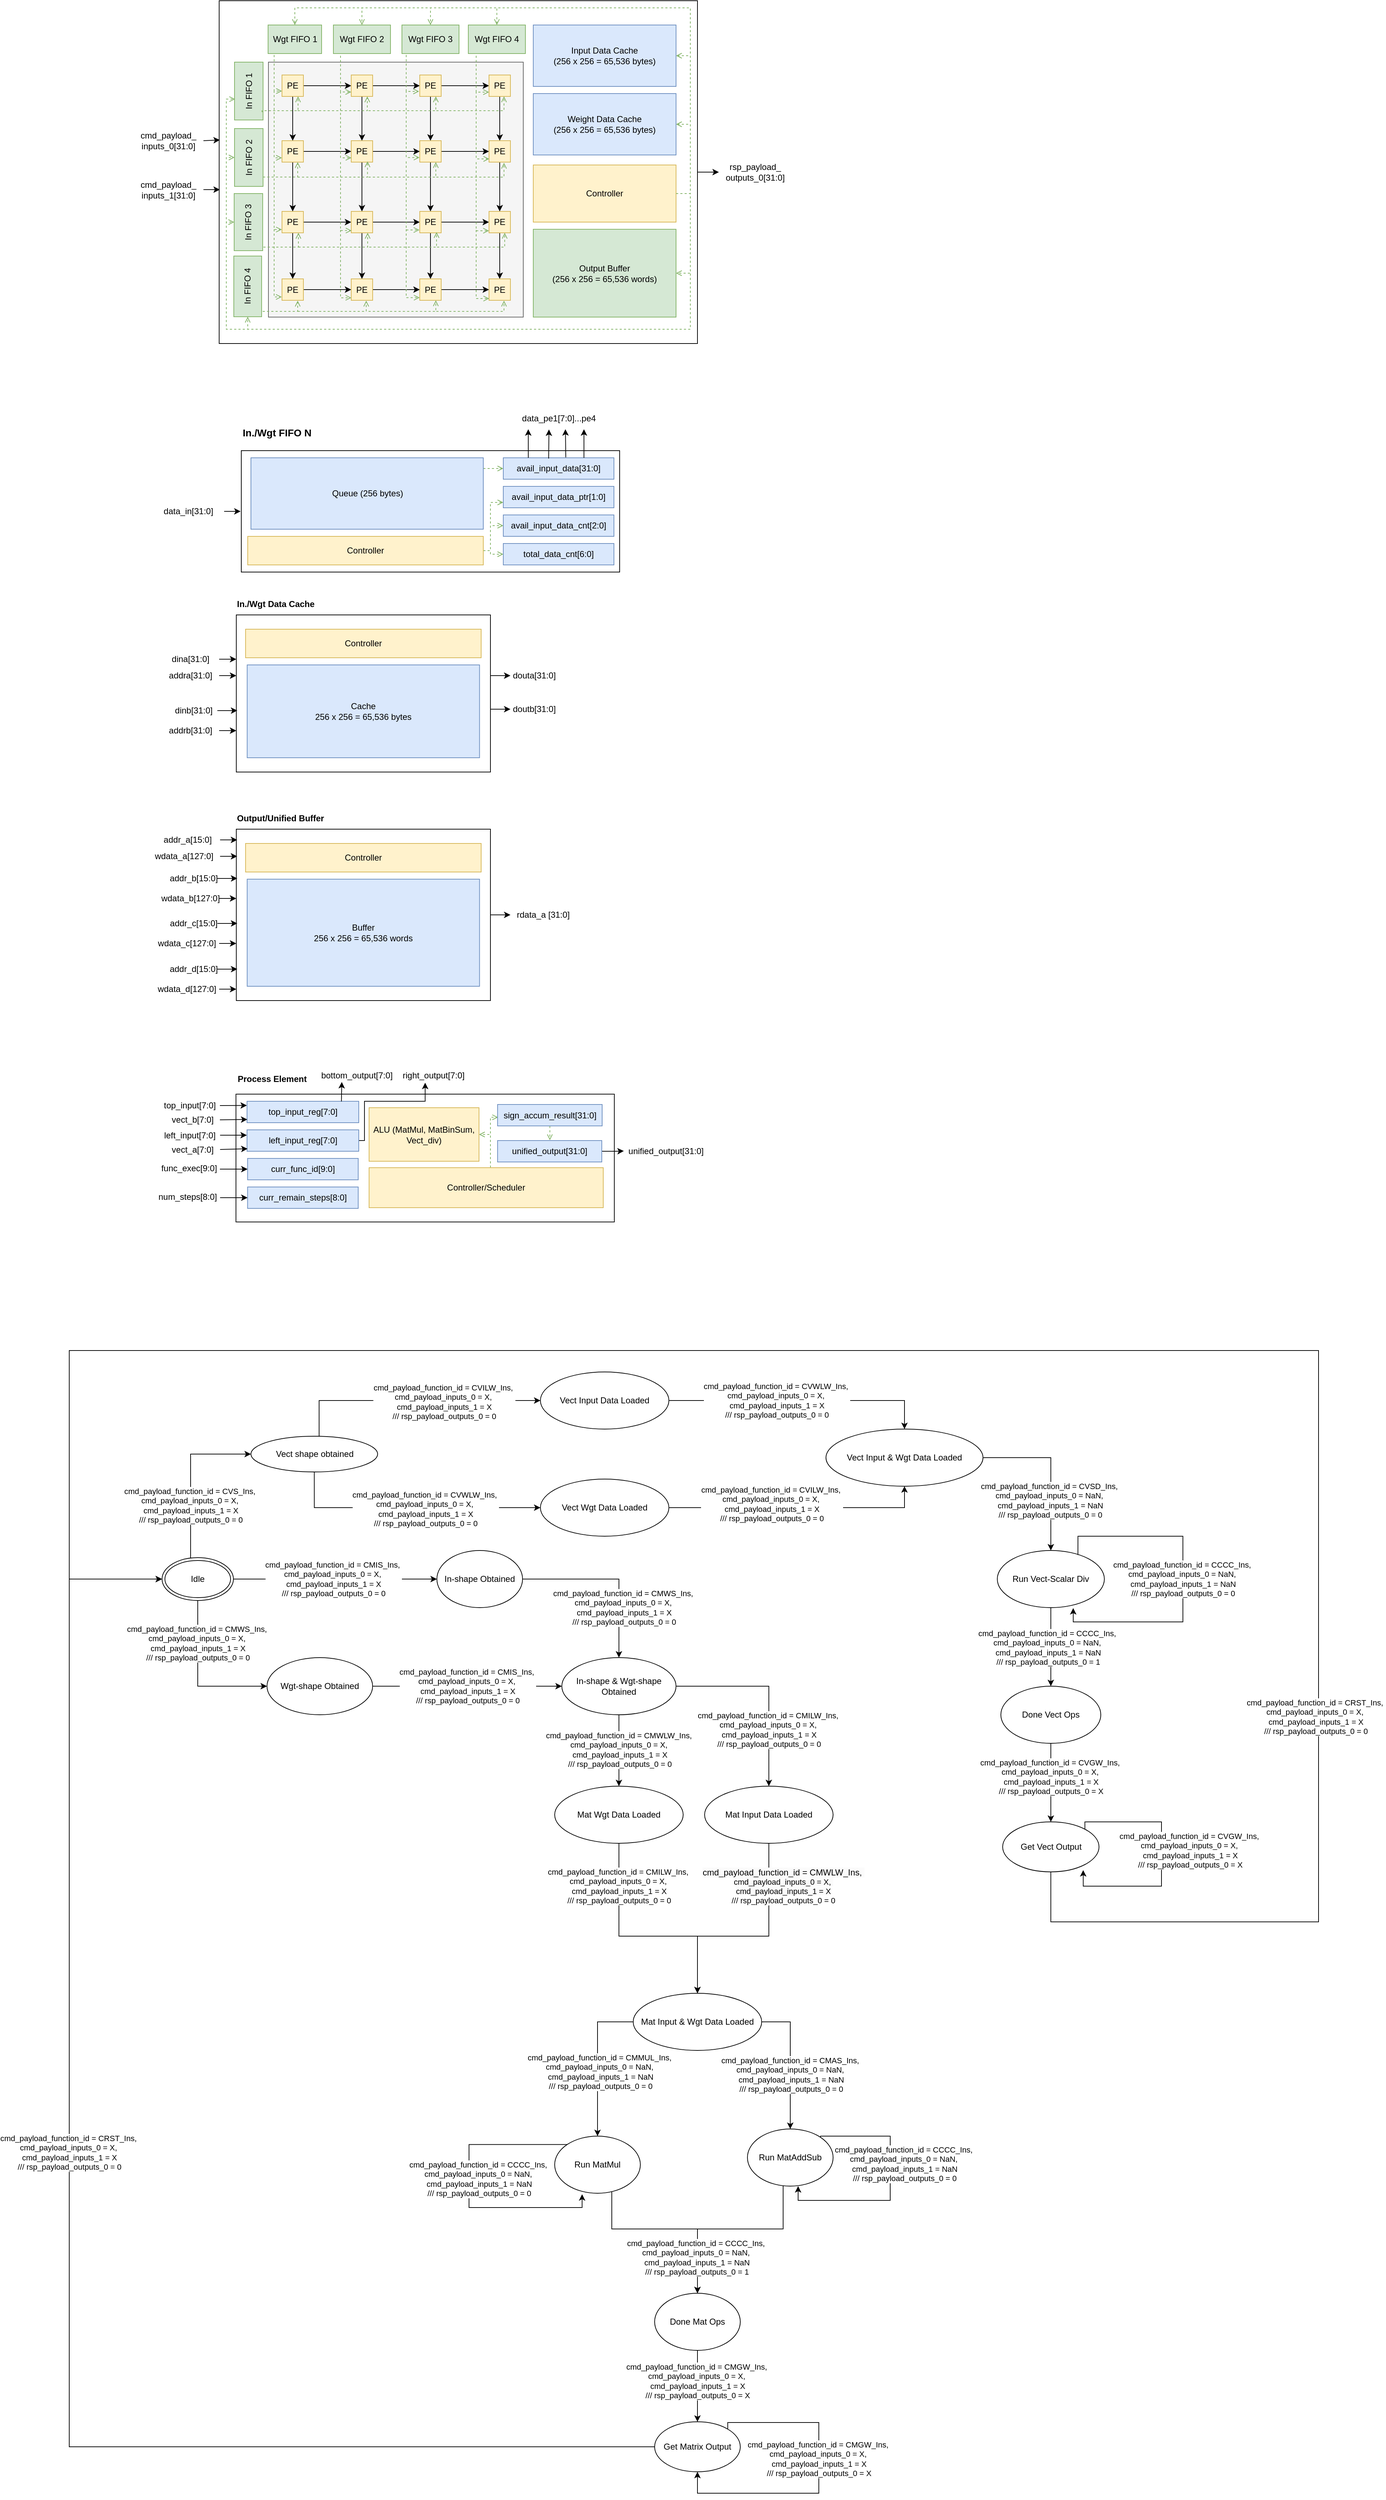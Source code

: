 <mxfile version="23.1.5" type="github">
  <diagram name="Page-1" id="kObWJj5i_zT9LaBl0vDd">
    <mxGraphModel dx="1113" dy="594" grid="1" gridSize="10" guides="1" tooltips="1" connect="1" arrows="1" fold="1" page="1" pageScale="1" pageWidth="850" pageHeight="1100" math="0" shadow="0">
      <root>
        <mxCell id="0" />
        <mxCell id="1" parent="0" />
        <mxCell id="W4P6kLGnOymOEjJfD1iE-10" style="edgeStyle=orthogonalEdgeStyle;rounded=0;orthogonalLoop=1;jettySize=auto;html=1;" parent="1" source="2Fa2_D-u_AuwYc3EG6S9-1" target="W4P6kLGnOymOEjJfD1iE-9" edge="1">
          <mxGeometry relative="1" as="geometry" />
        </mxCell>
        <mxCell id="2Fa2_D-u_AuwYc3EG6S9-1" value="" style="rounded=0;whiteSpace=wrap;html=1;" parent="1" vertex="1">
          <mxGeometry x="850" y="90" width="670" height="480" as="geometry" />
        </mxCell>
        <mxCell id="2Fa2_D-u_AuwYc3EG6S9-2" value="" style="whiteSpace=wrap;html=1;aspect=fixed;shadow=0;fillColor=#f5f5f5;fontColor=#333333;strokeColor=#666666;" parent="1" vertex="1">
          <mxGeometry x="919" y="176" width="357" height="357" as="geometry" />
        </mxCell>
        <mxCell id="2Fa2_D-u_AuwYc3EG6S9-3" value="PE" style="whiteSpace=wrap;html=1;aspect=fixed;fillColor=#fff2cc;strokeColor=#d6b656;" parent="1" vertex="1">
          <mxGeometry x="1228" y="479.5" width="30" height="30" as="geometry" />
        </mxCell>
        <mxCell id="2Fa2_D-u_AuwYc3EG6S9-4" style="edgeStyle=orthogonalEdgeStyle;rounded=0;orthogonalLoop=1;jettySize=auto;html=1;entryX=0;entryY=0.5;entryDx=0;entryDy=0;" parent="1" source="2Fa2_D-u_AuwYc3EG6S9-5" target="2Fa2_D-u_AuwYc3EG6S9-3" edge="1">
          <mxGeometry relative="1" as="geometry" />
        </mxCell>
        <mxCell id="2Fa2_D-u_AuwYc3EG6S9-5" value="PE" style="whiteSpace=wrap;html=1;aspect=fixed;fillColor=#fff2cc;strokeColor=#d6b656;" parent="1" vertex="1">
          <mxGeometry x="1131" y="479.5" width="30" height="30" as="geometry" />
        </mxCell>
        <mxCell id="2Fa2_D-u_AuwYc3EG6S9-6" style="edgeStyle=orthogonalEdgeStyle;rounded=0;orthogonalLoop=1;jettySize=auto;html=1;entryX=0;entryY=0.5;entryDx=0;entryDy=0;" parent="1" source="2Fa2_D-u_AuwYc3EG6S9-7" target="2Fa2_D-u_AuwYc3EG6S9-5" edge="1">
          <mxGeometry relative="1" as="geometry" />
        </mxCell>
        <mxCell id="2Fa2_D-u_AuwYc3EG6S9-7" value="PE" style="whiteSpace=wrap;html=1;aspect=fixed;fillColor=#fff2cc;strokeColor=#d6b656;" parent="1" vertex="1">
          <mxGeometry x="1035" y="479.5" width="30" height="30" as="geometry" />
        </mxCell>
        <mxCell id="2Fa2_D-u_AuwYc3EG6S9-8" style="edgeStyle=orthogonalEdgeStyle;rounded=0;orthogonalLoop=1;jettySize=auto;html=1;entryX=0;entryY=0.5;entryDx=0;entryDy=0;" parent="1" source="2Fa2_D-u_AuwYc3EG6S9-9" target="2Fa2_D-u_AuwYc3EG6S9-7" edge="1">
          <mxGeometry relative="1" as="geometry" />
        </mxCell>
        <mxCell id="2Fa2_D-u_AuwYc3EG6S9-9" value="PE" style="whiteSpace=wrap;html=1;aspect=fixed;fillColor=#fff2cc;strokeColor=#d6b656;" parent="1" vertex="1">
          <mxGeometry x="938" y="479.5" width="30" height="30" as="geometry" />
        </mxCell>
        <mxCell id="2Fa2_D-u_AuwYc3EG6S9-10" style="edgeStyle=orthogonalEdgeStyle;rounded=0;orthogonalLoop=1;jettySize=auto;html=1;" parent="1" source="2Fa2_D-u_AuwYc3EG6S9-12" target="2Fa2_D-u_AuwYc3EG6S9-15" edge="1">
          <mxGeometry relative="1" as="geometry" />
        </mxCell>
        <mxCell id="2Fa2_D-u_AuwYc3EG6S9-11" style="edgeStyle=orthogonalEdgeStyle;rounded=0;orthogonalLoop=1;jettySize=auto;html=1;entryX=0.5;entryY=0;entryDx=0;entryDy=0;" parent="1" source="2Fa2_D-u_AuwYc3EG6S9-12" target="2Fa2_D-u_AuwYc3EG6S9-9" edge="1">
          <mxGeometry relative="1" as="geometry" />
        </mxCell>
        <mxCell id="2Fa2_D-u_AuwYc3EG6S9-12" value="PE" style="whiteSpace=wrap;html=1;aspect=fixed;fillColor=#fff2cc;strokeColor=#d6b656;" parent="1" vertex="1">
          <mxGeometry x="938" y="385" width="30" height="30" as="geometry" />
        </mxCell>
        <mxCell id="2Fa2_D-u_AuwYc3EG6S9-13" style="edgeStyle=orthogonalEdgeStyle;rounded=0;orthogonalLoop=1;jettySize=auto;html=1;entryX=0;entryY=0.5;entryDx=0;entryDy=0;" parent="1" source="2Fa2_D-u_AuwYc3EG6S9-15" target="2Fa2_D-u_AuwYc3EG6S9-18" edge="1">
          <mxGeometry relative="1" as="geometry" />
        </mxCell>
        <mxCell id="2Fa2_D-u_AuwYc3EG6S9-14" style="edgeStyle=orthogonalEdgeStyle;rounded=0;orthogonalLoop=1;jettySize=auto;html=1;entryX=0.5;entryY=0;entryDx=0;entryDy=0;" parent="1" source="2Fa2_D-u_AuwYc3EG6S9-15" target="2Fa2_D-u_AuwYc3EG6S9-7" edge="1">
          <mxGeometry relative="1" as="geometry">
            <mxPoint x="1050" y="481" as="targetPoint" />
          </mxGeometry>
        </mxCell>
        <mxCell id="2Fa2_D-u_AuwYc3EG6S9-15" value="PE" style="whiteSpace=wrap;html=1;aspect=fixed;fillColor=#fff2cc;strokeColor=#d6b656;" parent="1" vertex="1">
          <mxGeometry x="1035" y="385" width="30" height="30" as="geometry" />
        </mxCell>
        <mxCell id="2Fa2_D-u_AuwYc3EG6S9-16" style="edgeStyle=orthogonalEdgeStyle;rounded=0;orthogonalLoop=1;jettySize=auto;html=1;entryX=0;entryY=0.5;entryDx=0;entryDy=0;" parent="1" source="2Fa2_D-u_AuwYc3EG6S9-18" target="2Fa2_D-u_AuwYc3EG6S9-20" edge="1">
          <mxGeometry relative="1" as="geometry" />
        </mxCell>
        <mxCell id="2Fa2_D-u_AuwYc3EG6S9-17" style="edgeStyle=orthogonalEdgeStyle;rounded=0;orthogonalLoop=1;jettySize=auto;html=1;entryX=0.5;entryY=0;entryDx=0;entryDy=0;" parent="1" source="2Fa2_D-u_AuwYc3EG6S9-18" target="2Fa2_D-u_AuwYc3EG6S9-5" edge="1">
          <mxGeometry relative="1" as="geometry" />
        </mxCell>
        <mxCell id="2Fa2_D-u_AuwYc3EG6S9-18" value="PE" style="whiteSpace=wrap;html=1;aspect=fixed;fillColor=#fff2cc;strokeColor=#d6b656;" parent="1" vertex="1">
          <mxGeometry x="1131" y="385" width="30" height="30" as="geometry" />
        </mxCell>
        <mxCell id="2Fa2_D-u_AuwYc3EG6S9-19" style="edgeStyle=orthogonalEdgeStyle;rounded=0;orthogonalLoop=1;jettySize=auto;html=1;entryX=0.5;entryY=0;entryDx=0;entryDy=0;" parent="1" source="2Fa2_D-u_AuwYc3EG6S9-20" target="2Fa2_D-u_AuwYc3EG6S9-3" edge="1">
          <mxGeometry relative="1" as="geometry" />
        </mxCell>
        <mxCell id="2Fa2_D-u_AuwYc3EG6S9-20" value="PE" style="whiteSpace=wrap;html=1;aspect=fixed;fillColor=#fff2cc;strokeColor=#d6b656;" parent="1" vertex="1">
          <mxGeometry x="1228" y="385" width="30" height="30" as="geometry" />
        </mxCell>
        <mxCell id="2Fa2_D-u_AuwYc3EG6S9-21" style="edgeStyle=orthogonalEdgeStyle;rounded=0;orthogonalLoop=1;jettySize=auto;html=1;" parent="1" source="2Fa2_D-u_AuwYc3EG6S9-22" target="2Fa2_D-u_AuwYc3EG6S9-20" edge="1">
          <mxGeometry relative="1" as="geometry" />
        </mxCell>
        <mxCell id="2Fa2_D-u_AuwYc3EG6S9-22" value="PE" style="whiteSpace=wrap;html=1;aspect=fixed;fillColor=#fff2cc;strokeColor=#d6b656;" parent="1" vertex="1">
          <mxGeometry x="1228" y="286" width="30" height="30" as="geometry" />
        </mxCell>
        <mxCell id="2Fa2_D-u_AuwYc3EG6S9-23" style="edgeStyle=orthogonalEdgeStyle;rounded=0;orthogonalLoop=1;jettySize=auto;html=1;entryX=0;entryY=0.5;entryDx=0;entryDy=0;" parent="1" source="2Fa2_D-u_AuwYc3EG6S9-25" target="2Fa2_D-u_AuwYc3EG6S9-22" edge="1">
          <mxGeometry relative="1" as="geometry" />
        </mxCell>
        <mxCell id="2Fa2_D-u_AuwYc3EG6S9-24" style="edgeStyle=orthogonalEdgeStyle;rounded=0;orthogonalLoop=1;jettySize=auto;html=1;" parent="1" source="2Fa2_D-u_AuwYc3EG6S9-25" target="2Fa2_D-u_AuwYc3EG6S9-18" edge="1">
          <mxGeometry relative="1" as="geometry" />
        </mxCell>
        <mxCell id="2Fa2_D-u_AuwYc3EG6S9-25" value="PE" style="whiteSpace=wrap;html=1;aspect=fixed;fillColor=#fff2cc;strokeColor=#d6b656;" parent="1" vertex="1">
          <mxGeometry x="1131" y="286" width="30" height="30" as="geometry" />
        </mxCell>
        <mxCell id="2Fa2_D-u_AuwYc3EG6S9-26" style="edgeStyle=orthogonalEdgeStyle;rounded=0;orthogonalLoop=1;jettySize=auto;html=1;entryX=0;entryY=0.5;entryDx=0;entryDy=0;" parent="1" source="2Fa2_D-u_AuwYc3EG6S9-28" target="2Fa2_D-u_AuwYc3EG6S9-25" edge="1">
          <mxGeometry relative="1" as="geometry" />
        </mxCell>
        <mxCell id="2Fa2_D-u_AuwYc3EG6S9-27" style="edgeStyle=orthogonalEdgeStyle;rounded=0;orthogonalLoop=1;jettySize=auto;html=1;entryX=0.5;entryY=0;entryDx=0;entryDy=0;" parent="1" source="2Fa2_D-u_AuwYc3EG6S9-28" target="2Fa2_D-u_AuwYc3EG6S9-15" edge="1">
          <mxGeometry relative="1" as="geometry" />
        </mxCell>
        <mxCell id="2Fa2_D-u_AuwYc3EG6S9-28" value="PE" style="whiteSpace=wrap;html=1;aspect=fixed;fillColor=#fff2cc;strokeColor=#d6b656;" parent="1" vertex="1">
          <mxGeometry x="1035" y="286" width="30" height="30" as="geometry" />
        </mxCell>
        <mxCell id="2Fa2_D-u_AuwYc3EG6S9-29" style="edgeStyle=orthogonalEdgeStyle;rounded=0;orthogonalLoop=1;jettySize=auto;html=1;entryX=0;entryY=0.5;entryDx=0;entryDy=0;" parent="1" source="2Fa2_D-u_AuwYc3EG6S9-31" target="2Fa2_D-u_AuwYc3EG6S9-28" edge="1">
          <mxGeometry relative="1" as="geometry" />
        </mxCell>
        <mxCell id="2Fa2_D-u_AuwYc3EG6S9-30" style="edgeStyle=orthogonalEdgeStyle;rounded=0;orthogonalLoop=1;jettySize=auto;html=1;entryX=0.5;entryY=0;entryDx=0;entryDy=0;" parent="1" source="2Fa2_D-u_AuwYc3EG6S9-31" target="2Fa2_D-u_AuwYc3EG6S9-12" edge="1">
          <mxGeometry relative="1" as="geometry" />
        </mxCell>
        <mxCell id="2Fa2_D-u_AuwYc3EG6S9-31" value="PE" style="whiteSpace=wrap;html=1;aspect=fixed;fillColor=#fff2cc;strokeColor=#d6b656;" parent="1" vertex="1">
          <mxGeometry x="938" y="286" width="30" height="30" as="geometry" />
        </mxCell>
        <mxCell id="2Fa2_D-u_AuwYc3EG6S9-32" style="edgeStyle=orthogonalEdgeStyle;rounded=0;orthogonalLoop=1;jettySize=auto;html=1;entryX=0;entryY=0.5;entryDx=0;entryDy=0;" parent="1" source="2Fa2_D-u_AuwYc3EG6S9-34" target="2Fa2_D-u_AuwYc3EG6S9-37" edge="1">
          <mxGeometry relative="1" as="geometry" />
        </mxCell>
        <mxCell id="2Fa2_D-u_AuwYc3EG6S9-33" style="edgeStyle=orthogonalEdgeStyle;rounded=0;orthogonalLoop=1;jettySize=auto;html=1;entryX=0.5;entryY=0;entryDx=0;entryDy=0;" parent="1" source="2Fa2_D-u_AuwYc3EG6S9-34" target="2Fa2_D-u_AuwYc3EG6S9-31" edge="1">
          <mxGeometry relative="1" as="geometry" />
        </mxCell>
        <mxCell id="2Fa2_D-u_AuwYc3EG6S9-34" value="PE" style="whiteSpace=wrap;html=1;aspect=fixed;fillColor=#fff2cc;strokeColor=#d6b656;" parent="1" vertex="1">
          <mxGeometry x="938" y="194" width="30" height="30" as="geometry" />
        </mxCell>
        <mxCell id="2Fa2_D-u_AuwYc3EG6S9-35" style="edgeStyle=orthogonalEdgeStyle;rounded=0;orthogonalLoop=1;jettySize=auto;html=1;entryX=0;entryY=0.5;entryDx=0;entryDy=0;" parent="1" source="2Fa2_D-u_AuwYc3EG6S9-37" target="2Fa2_D-u_AuwYc3EG6S9-40" edge="1">
          <mxGeometry relative="1" as="geometry" />
        </mxCell>
        <mxCell id="2Fa2_D-u_AuwYc3EG6S9-36" style="edgeStyle=orthogonalEdgeStyle;rounded=0;orthogonalLoop=1;jettySize=auto;html=1;entryX=0.5;entryY=0;entryDx=0;entryDy=0;" parent="1" source="2Fa2_D-u_AuwYc3EG6S9-37" target="2Fa2_D-u_AuwYc3EG6S9-28" edge="1">
          <mxGeometry relative="1" as="geometry" />
        </mxCell>
        <mxCell id="2Fa2_D-u_AuwYc3EG6S9-37" value="PE" style="whiteSpace=wrap;html=1;aspect=fixed;fillColor=#fff2cc;strokeColor=#d6b656;" parent="1" vertex="1">
          <mxGeometry x="1035" y="194" width="30" height="30" as="geometry" />
        </mxCell>
        <mxCell id="2Fa2_D-u_AuwYc3EG6S9-38" style="edgeStyle=orthogonalEdgeStyle;rounded=0;orthogonalLoop=1;jettySize=auto;html=1;entryX=0;entryY=0.5;entryDx=0;entryDy=0;" parent="1" source="2Fa2_D-u_AuwYc3EG6S9-40" target="2Fa2_D-u_AuwYc3EG6S9-42" edge="1">
          <mxGeometry relative="1" as="geometry" />
        </mxCell>
        <mxCell id="2Fa2_D-u_AuwYc3EG6S9-39" style="edgeStyle=orthogonalEdgeStyle;rounded=0;orthogonalLoop=1;jettySize=auto;html=1;entryX=0.5;entryY=0;entryDx=0;entryDy=0;" parent="1" source="2Fa2_D-u_AuwYc3EG6S9-40" target="2Fa2_D-u_AuwYc3EG6S9-25" edge="1">
          <mxGeometry relative="1" as="geometry" />
        </mxCell>
        <mxCell id="2Fa2_D-u_AuwYc3EG6S9-40" value="PE" style="whiteSpace=wrap;html=1;aspect=fixed;fillColor=#fff2cc;strokeColor=#d6b656;" parent="1" vertex="1">
          <mxGeometry x="1131" y="194" width="30" height="30" as="geometry" />
        </mxCell>
        <mxCell id="2Fa2_D-u_AuwYc3EG6S9-41" style="edgeStyle=orthogonalEdgeStyle;rounded=0;orthogonalLoop=1;jettySize=auto;html=1;" parent="1" source="2Fa2_D-u_AuwYc3EG6S9-42" target="2Fa2_D-u_AuwYc3EG6S9-22" edge="1">
          <mxGeometry relative="1" as="geometry" />
        </mxCell>
        <mxCell id="2Fa2_D-u_AuwYc3EG6S9-42" value="PE" style="whiteSpace=wrap;html=1;aspect=fixed;fillColor=#fff2cc;strokeColor=#d6b656;" parent="1" vertex="1">
          <mxGeometry x="1228" y="194" width="30" height="30" as="geometry" />
        </mxCell>
        <mxCell id="2Fa2_D-u_AuwYc3EG6S9-43" value="Wgt FIFO 1" style="rounded=0;whiteSpace=wrap;html=1;fillColor=#d5e8d4;strokeColor=#82b366;" parent="1" vertex="1">
          <mxGeometry x="918.5" y="124" width="75" height="40" as="geometry" />
        </mxCell>
        <mxCell id="2Fa2_D-u_AuwYc3EG6S9-44" value="Output Buffer &lt;br&gt;(256 x 256 = 65,536 words)" style="rounded=0;whiteSpace=wrap;html=1;fillColor=#d5e8d4;strokeColor=#82b366;" parent="1" vertex="1">
          <mxGeometry x="1290" y="410" width="200" height="123" as="geometry" />
        </mxCell>
        <mxCell id="V1JMALOKHkaCuVgSwpqe-110" style="edgeStyle=orthogonalEdgeStyle;rounded=0;orthogonalLoop=1;jettySize=auto;html=1;entryX=1;entryY=0.5;entryDx=0;entryDy=0;fontFamily=Helvetica;fontSize=12;fontColor=default;dashed=1;fillColor=#d5e8d4;strokeColor=#82b366;endArrow=open;endFill=0;" parent="1" source="2Fa2_D-u_AuwYc3EG6S9-45" target="2Fa2_D-u_AuwYc3EG6S9-54" edge="1">
          <mxGeometry relative="1" as="geometry">
            <Array as="points">
              <mxPoint x="1510" y="360" />
              <mxPoint x="1510" y="263" />
            </Array>
          </mxGeometry>
        </mxCell>
        <mxCell id="V1JMALOKHkaCuVgSwpqe-111" style="edgeStyle=orthogonalEdgeStyle;rounded=0;orthogonalLoop=1;jettySize=auto;html=1;entryX=1;entryY=0.5;entryDx=0;entryDy=0;fontFamily=Helvetica;fontSize=12;fontColor=default;fillColor=#d5e8d4;strokeColor=#82b366;dashed=1;endArrow=open;endFill=0;" parent="1" source="2Fa2_D-u_AuwYc3EG6S9-45" target="2Fa2_D-u_AuwYc3EG6S9-53" edge="1">
          <mxGeometry relative="1" as="geometry">
            <Array as="points">
              <mxPoint x="1510" y="360" />
              <mxPoint x="1510" y="167" />
            </Array>
          </mxGeometry>
        </mxCell>
        <mxCell id="V1JMALOKHkaCuVgSwpqe-112" style="edgeStyle=orthogonalEdgeStyle;rounded=0;orthogonalLoop=1;jettySize=auto;html=1;entryX=1;entryY=0.5;entryDx=0;entryDy=0;fontFamily=Helvetica;fontSize=12;fontColor=default;fillColor=#d5e8d4;strokeColor=#82b366;dashed=1;endArrow=open;endFill=0;" parent="1" source="2Fa2_D-u_AuwYc3EG6S9-45" target="2Fa2_D-u_AuwYc3EG6S9-44" edge="1">
          <mxGeometry relative="1" as="geometry">
            <Array as="points">
              <mxPoint x="1510" y="360" />
              <mxPoint x="1510" y="472" />
            </Array>
          </mxGeometry>
        </mxCell>
        <mxCell id="V1JMALOKHkaCuVgSwpqe-113" style="edgeStyle=orthogonalEdgeStyle;rounded=0;orthogonalLoop=1;jettySize=auto;html=1;entryX=0.5;entryY=0;entryDx=0;entryDy=0;fontFamily=Helvetica;fontSize=12;fontColor=default;fillColor=#d5e8d4;strokeColor=#82b366;dashed=1;endArrow=open;endFill=0;" parent="1" source="2Fa2_D-u_AuwYc3EG6S9-45" target="2Fa2_D-u_AuwYc3EG6S9-48" edge="1">
          <mxGeometry relative="1" as="geometry">
            <Array as="points">
              <mxPoint x="1510" y="360" />
              <mxPoint x="1510" y="100" />
              <mxPoint x="1239" y="100" />
            </Array>
          </mxGeometry>
        </mxCell>
        <mxCell id="V1JMALOKHkaCuVgSwpqe-114" style="edgeStyle=orthogonalEdgeStyle;rounded=0;orthogonalLoop=1;jettySize=auto;html=1;entryX=0.5;entryY=1;entryDx=0;entryDy=0;fontFamily=Helvetica;fontSize=12;fontColor=default;fillColor=#d5e8d4;strokeColor=#82b366;dashed=1;endArrow=open;endFill=0;" parent="1" source="2Fa2_D-u_AuwYc3EG6S9-45" target="2Fa2_D-u_AuwYc3EG6S9-51" edge="1">
          <mxGeometry relative="1" as="geometry">
            <Array as="points">
              <mxPoint x="1510" y="360" />
              <mxPoint x="1510" y="550" />
              <mxPoint x="890" y="550" />
            </Array>
          </mxGeometry>
        </mxCell>
        <mxCell id="2Fa2_D-u_AuwYc3EG6S9-45" value="Controller" style="rounded=0;whiteSpace=wrap;html=1;fillColor=#fff2cc;strokeColor=#d6b656;" parent="1" vertex="1">
          <mxGeometry x="1290" y="320" width="200" height="80" as="geometry" />
        </mxCell>
        <mxCell id="2Fa2_D-u_AuwYc3EG6S9-46" value="Wgt FIFO 2" style="rounded=0;whiteSpace=wrap;html=1;fillColor=#d5e8d4;strokeColor=#82b366;" parent="1" vertex="1">
          <mxGeometry x="1010" y="124" width="80" height="40" as="geometry" />
        </mxCell>
        <mxCell id="2Fa2_D-u_AuwYc3EG6S9-47" value="Wgt FIFO 3" style="rounded=0;whiteSpace=wrap;html=1;fillColor=#d5e8d4;strokeColor=#82b366;" parent="1" vertex="1">
          <mxGeometry x="1106" y="124" width="80" height="40" as="geometry" />
        </mxCell>
        <mxCell id="2Fa2_D-u_AuwYc3EG6S9-48" value="Wgt FIFO 4" style="rounded=0;whiteSpace=wrap;html=1;fillColor=#d5e8d4;strokeColor=#82b366;" parent="1" vertex="1">
          <mxGeometry x="1199" y="124" width="80" height="40" as="geometry" />
        </mxCell>
        <mxCell id="2Fa2_D-u_AuwYc3EG6S9-49" value="In FIFO 2" style="rounded=0;whiteSpace=wrap;html=1;direction=south;rotation=-90;fillColor=#d5e8d4;strokeColor=#82b366;" parent="1" vertex="1">
          <mxGeometry x="851" y="289.5" width="81" height="40" as="geometry" />
        </mxCell>
        <mxCell id="2Fa2_D-u_AuwYc3EG6S9-50" value="In FIFO 3" style="rounded=0;whiteSpace=wrap;html=1;direction=south;rotation=-90;fillColor=#d5e8d4;strokeColor=#82b366;" parent="1" vertex="1">
          <mxGeometry x="851" y="380" width="80" height="40" as="geometry" />
        </mxCell>
        <mxCell id="2Fa2_D-u_AuwYc3EG6S9-51" value="In FIFO 4" style="rounded=0;whiteSpace=wrap;html=1;direction=south;rotation=-90;fillColor=#d5e8d4;strokeColor=#82b366;" parent="1" vertex="1">
          <mxGeometry x="847.5" y="470.5" width="85" height="39" as="geometry" />
        </mxCell>
        <mxCell id="2Fa2_D-u_AuwYc3EG6S9-52" value="In FIFO 1" style="rounded=0;whiteSpace=wrap;html=1;direction=south;rotation=-90;fillColor=#d5e8d4;strokeColor=#82b366;" parent="1" vertex="1">
          <mxGeometry x="851" y="196.5" width="81" height="40" as="geometry" />
        </mxCell>
        <mxCell id="2Fa2_D-u_AuwYc3EG6S9-53" value="Input Data Cache &lt;br&gt;(256 x 256 = 65,536 bytes)" style="rounded=0;whiteSpace=wrap;html=1;fillColor=#dae8fc;strokeColor=#6c8ebf;" parent="1" vertex="1">
          <mxGeometry x="1290" y="124" width="200" height="86" as="geometry" />
        </mxCell>
        <mxCell id="2Fa2_D-u_AuwYc3EG6S9-54" value="Weight Data Cache&lt;br&gt;(256 x 256 = 65,536 bytes)" style="rounded=0;whiteSpace=wrap;html=1;fillColor=#dae8fc;strokeColor=#6c8ebf;" parent="1" vertex="1">
          <mxGeometry x="1290" y="220" width="200" height="86" as="geometry" />
        </mxCell>
        <mxCell id="2Fa2_D-u_AuwYc3EG6S9-55" value="&lt;font style=&quot;font-size: 14px;&quot;&gt;In./Wgt FIFO N&lt;/font&gt;" style="text;html=1;strokeColor=none;fillColor=none;align=left;verticalAlign=middle;whiteSpace=wrap;rounded=0;fontStyle=1" parent="1" vertex="1">
          <mxGeometry x="881" y="680" width="119" height="30" as="geometry" />
        </mxCell>
        <mxCell id="2Fa2_D-u_AuwYc3EG6S9-64" value="" style="rounded=0;whiteSpace=wrap;html=1;" parent="1" vertex="1">
          <mxGeometry x="881" y="720" width="530" height="170" as="geometry" />
        </mxCell>
        <mxCell id="V1JMALOKHkaCuVgSwpqe-106" style="edgeStyle=orthogonalEdgeStyle;rounded=0;orthogonalLoop=1;jettySize=auto;html=1;entryX=0;entryY=0.5;entryDx=0;entryDy=0;fontFamily=Helvetica;fontSize=12;fontColor=default;fillColor=#d5e8d4;strokeColor=#82b366;dashed=1;endArrow=open;endFill=0;" parent="1" source="2Fa2_D-u_AuwYc3EG6S9-65" target="2Fa2_D-u_AuwYc3EG6S9-67" edge="1">
          <mxGeometry relative="1" as="geometry">
            <Array as="points">
              <mxPoint x="1200" y="745" />
              <mxPoint x="1200" y="745" />
            </Array>
          </mxGeometry>
        </mxCell>
        <mxCell id="2Fa2_D-u_AuwYc3EG6S9-65" value="Queue (256 bytes)" style="rounded=0;whiteSpace=wrap;html=1;fillColor=#dae8fc;strokeColor=#6c8ebf;" parent="1" vertex="1">
          <mxGeometry x="894.5" y="730" width="325.5" height="100" as="geometry" />
        </mxCell>
        <mxCell id="V1JMALOKHkaCuVgSwpqe-107" style="edgeStyle=orthogonalEdgeStyle;rounded=0;orthogonalLoop=1;jettySize=auto;html=1;entryX=0;entryY=0.75;entryDx=0;entryDy=0;fontFamily=Helvetica;fontSize=12;fontColor=default;fillColor=#d5e8d4;strokeColor=#82b366;dashed=1;endArrow=open;endFill=0;" parent="1" source="2Fa2_D-u_AuwYc3EG6S9-66" target="2Fa2_D-u_AuwYc3EG6S9-69" edge="1">
          <mxGeometry relative="1" as="geometry">
            <Array as="points">
              <mxPoint x="1230" y="860" />
              <mxPoint x="1230" y="793" />
            </Array>
          </mxGeometry>
        </mxCell>
        <mxCell id="V1JMALOKHkaCuVgSwpqe-108" style="edgeStyle=orthogonalEdgeStyle;rounded=0;orthogonalLoop=1;jettySize=auto;html=1;fontFamily=Helvetica;fontSize=12;fontColor=default;fillColor=#d5e8d4;strokeColor=#82b366;dashed=1;endArrow=open;endFill=0;" parent="1" source="2Fa2_D-u_AuwYc3EG6S9-66" target="2Fa2_D-u_AuwYc3EG6S9-70" edge="1">
          <mxGeometry relative="1" as="geometry">
            <Array as="points">
              <mxPoint x="1230" y="860" />
              <mxPoint x="1230" y="825" />
            </Array>
          </mxGeometry>
        </mxCell>
        <mxCell id="V1JMALOKHkaCuVgSwpqe-109" style="edgeStyle=orthogonalEdgeStyle;rounded=0;orthogonalLoop=1;jettySize=auto;html=1;entryX=0;entryY=0.5;entryDx=0;entryDy=0;fontFamily=Helvetica;fontSize=12;fontColor=default;fillColor=#d5e8d4;strokeColor=#82b366;dashed=1;endArrow=open;endFill=0;" parent="1" source="2Fa2_D-u_AuwYc3EG6S9-66" target="V1JMALOKHkaCuVgSwpqe-105" edge="1">
          <mxGeometry relative="1" as="geometry">
            <Array as="points">
              <mxPoint x="1230" y="860" />
              <mxPoint x="1230" y="865" />
            </Array>
          </mxGeometry>
        </mxCell>
        <mxCell id="2Fa2_D-u_AuwYc3EG6S9-66" value="Controller" style="rounded=0;whiteSpace=wrap;html=1;fillColor=#fff2cc;strokeColor=#d6b656;" parent="1" vertex="1">
          <mxGeometry x="890" y="840" width="330" height="40" as="geometry" />
        </mxCell>
        <mxCell id="2Fa2_D-u_AuwYc3EG6S9-67" value="avail_input_data[31:0]" style="rounded=0;whiteSpace=wrap;html=1;fillColor=#dae8fc;strokeColor=#6c8ebf;" parent="1" vertex="1">
          <mxGeometry x="1248" y="730" width="155" height="30" as="geometry" />
        </mxCell>
        <mxCell id="2Fa2_D-u_AuwYc3EG6S9-68" value="" style="endArrow=classic;html=1;rounded=0;exitX=1;exitY=0.5;exitDx=0;exitDy=0;" parent="1" source="2Fa2_D-u_AuwYc3EG6S9-71" edge="1">
          <mxGeometry width="50" height="50" relative="1" as="geometry">
            <mxPoint x="850" y="810" as="sourcePoint" />
            <mxPoint x="880" y="805" as="targetPoint" />
          </mxGeometry>
        </mxCell>
        <mxCell id="2Fa2_D-u_AuwYc3EG6S9-69" value="avail_input_data_ptr[1:0]" style="rounded=0;whiteSpace=wrap;html=1;fillColor=#dae8fc;strokeColor=#6c8ebf;" parent="1" vertex="1">
          <mxGeometry x="1248" y="770" width="155" height="30" as="geometry" />
        </mxCell>
        <mxCell id="2Fa2_D-u_AuwYc3EG6S9-70" value="avail_input_data_cnt[2:0]" style="rounded=0;whiteSpace=wrap;html=1;fillColor=#dae8fc;strokeColor=#6c8ebf;" parent="1" vertex="1">
          <mxGeometry x="1248" y="810" width="155" height="30" as="geometry" />
        </mxCell>
        <mxCell id="2Fa2_D-u_AuwYc3EG6S9-71" value="data_in[31:0]" style="text;html=1;strokeColor=none;fillColor=none;align=center;verticalAlign=middle;whiteSpace=wrap;rounded=0;" parent="1" vertex="1">
          <mxGeometry x="757" y="790" width="100" height="30" as="geometry" />
        </mxCell>
        <mxCell id="2Fa2_D-u_AuwYc3EG6S9-72" value="" style="endArrow=classic;html=1;rounded=0;" parent="1" edge="1">
          <mxGeometry width="50" height="50" relative="1" as="geometry">
            <mxPoint x="1283" y="730" as="sourcePoint" />
            <mxPoint x="1283" y="690" as="targetPoint" />
            <Array as="points" />
          </mxGeometry>
        </mxCell>
        <mxCell id="2Fa2_D-u_AuwYc3EG6S9-73" value="" style="endArrow=classic;html=1;rounded=0;exitX=0.41;exitY=0.032;exitDx=0;exitDy=0;exitPerimeter=0;entryX=0.409;entryY=1.01;entryDx=0;entryDy=0;entryPerimeter=0;" parent="1" source="2Fa2_D-u_AuwYc3EG6S9-67" target="2Fa2_D-u_AuwYc3EG6S9-76" edge="1">
          <mxGeometry width="50" height="50" relative="1" as="geometry">
            <mxPoint x="1310" y="721" as="sourcePoint" />
            <mxPoint x="1310" y="691" as="targetPoint" />
          </mxGeometry>
        </mxCell>
        <mxCell id="2Fa2_D-u_AuwYc3EG6S9-74" value="" style="endArrow=classic;html=1;rounded=0;exitX=0.565;exitY=-0.019;exitDx=0;exitDy=0;exitPerimeter=0;" parent="1" source="2Fa2_D-u_AuwYc3EG6S9-67" edge="1">
          <mxGeometry width="50" height="50" relative="1" as="geometry">
            <mxPoint x="1335" y="720" as="sourcePoint" />
            <mxPoint x="1335" y="690" as="targetPoint" />
          </mxGeometry>
        </mxCell>
        <mxCell id="2Fa2_D-u_AuwYc3EG6S9-75" value="" style="endArrow=classic;html=1;rounded=0;" parent="1" edge="1">
          <mxGeometry width="50" height="50" relative="1" as="geometry">
            <mxPoint x="1361" y="730" as="sourcePoint" />
            <mxPoint x="1361" y="690" as="targetPoint" />
            <Array as="points" />
          </mxGeometry>
        </mxCell>
        <mxCell id="2Fa2_D-u_AuwYc3EG6S9-76" value="data_pe1[7:0]...pe4" style="text;html=1;strokeColor=none;fillColor=none;align=center;verticalAlign=middle;whiteSpace=wrap;rounded=0;" parent="1" vertex="1">
          <mxGeometry x="1249" y="660" width="154" height="30" as="geometry" />
        </mxCell>
        <mxCell id="V1JMALOKHkaCuVgSwpqe-11" value="" style="group" parent="1" vertex="1" connectable="0">
          <mxGeometry x="910" y="244" width="339" height="1" as="geometry" />
        </mxCell>
        <mxCell id="V1JMALOKHkaCuVgSwpqe-17" value="" style="group" parent="V1JMALOKHkaCuVgSwpqe-11" vertex="1" connectable="0">
          <mxGeometry width="339" height="1" as="geometry" />
        </mxCell>
        <mxCell id="V1JMALOKHkaCuVgSwpqe-23" value="" style="group" parent="V1JMALOKHkaCuVgSwpqe-17" vertex="1" connectable="0">
          <mxGeometry width="339" height="1" as="geometry" />
        </mxCell>
        <mxCell id="V1JMALOKHkaCuVgSwpqe-2" style="edgeStyle=orthogonalEdgeStyle;rounded=0;orthogonalLoop=1;jettySize=auto;html=1;entryX=0.75;entryY=1;entryDx=0;entryDy=0;exitX=0.988;exitY=0.857;exitDx=0;exitDy=0;exitPerimeter=0;fillColor=#d5e8d4;strokeColor=#82b366;dashed=1;endArrow=open;endFill=0;" parent="V1JMALOKHkaCuVgSwpqe-23" source="2Fa2_D-u_AuwYc3EG6S9-52" target="2Fa2_D-u_AuwYc3EG6S9-34" edge="1">
          <mxGeometry relative="1" as="geometry">
            <Array as="points">
              <mxPoint y="1" />
              <mxPoint />
              <mxPoint x="51" />
            </Array>
          </mxGeometry>
        </mxCell>
        <mxCell id="V1JMALOKHkaCuVgSwpqe-5" style="edgeStyle=orthogonalEdgeStyle;rounded=0;orthogonalLoop=1;jettySize=auto;html=1;fillColor=#d5e8d4;strokeColor=#82b366;dashed=1;endArrow=open;endFill=0;entryX=0.75;entryY=1;entryDx=0;entryDy=0;" parent="V1JMALOKHkaCuVgSwpqe-23" target="2Fa2_D-u_AuwYc3EG6S9-37" edge="1">
          <mxGeometry relative="1" as="geometry">
            <mxPoint x="50" as="sourcePoint" />
            <mxPoint x="150" y="-14" as="targetPoint" />
            <Array as="points">
              <mxPoint x="147" />
            </Array>
          </mxGeometry>
        </mxCell>
        <mxCell id="V1JMALOKHkaCuVgSwpqe-7" style="edgeStyle=orthogonalEdgeStyle;rounded=0;orthogonalLoop=1;jettySize=auto;html=1;fillColor=#d5e8d4;strokeColor=#82b366;dashed=1;endArrow=open;endFill=0;entryX=0.75;entryY=1;entryDx=0;entryDy=0;" parent="V1JMALOKHkaCuVgSwpqe-23" target="2Fa2_D-u_AuwYc3EG6S9-40" edge="1">
          <mxGeometry relative="1" as="geometry">
            <mxPoint x="149.25" as="sourcePoint" />
            <mxPoint x="243.5" y="-21" as="targetPoint" />
            <Array as="points">
              <mxPoint x="244" />
            </Array>
          </mxGeometry>
        </mxCell>
        <mxCell id="V1JMALOKHkaCuVgSwpqe-10" style="edgeStyle=orthogonalEdgeStyle;rounded=0;orthogonalLoop=1;jettySize=auto;html=1;fillColor=#d5e8d4;strokeColor=#82b366;dashed=1;endArrow=open;endFill=0;entryX=0.75;entryY=1;entryDx=0;entryDy=0;" parent="V1JMALOKHkaCuVgSwpqe-23" edge="1">
          <mxGeometry relative="1" as="geometry">
            <mxPoint x="244.25" as="sourcePoint" />
            <mxPoint x="339" y="-20" as="targetPoint" />
            <Array as="points">
              <mxPoint x="339" />
            </Array>
          </mxGeometry>
        </mxCell>
        <mxCell id="V1JMALOKHkaCuVgSwpqe-51" value="" style="group" parent="1" vertex="1" connectable="0">
          <mxGeometry x="910" y="337" width="339" height="1" as="geometry" />
        </mxCell>
        <mxCell id="V1JMALOKHkaCuVgSwpqe-38" value="" style="group" parent="V1JMALOKHkaCuVgSwpqe-51" vertex="1" connectable="0">
          <mxGeometry width="339" height="1" as="geometry" />
        </mxCell>
        <mxCell id="V1JMALOKHkaCuVgSwpqe-41" style="edgeStyle=orthogonalEdgeStyle;rounded=0;orthogonalLoop=1;jettySize=auto;html=1;entryX=0.75;entryY=1;entryDx=0;entryDy=0;exitX=0.988;exitY=0.857;exitDx=0;exitDy=0;exitPerimeter=0;fillColor=#d5e8d4;strokeColor=#82b366;dashed=1;endArrow=open;endFill=0;" parent="V1JMALOKHkaCuVgSwpqe-38" edge="1">
          <mxGeometry relative="1" as="geometry">
            <Array as="points">
              <mxPoint y="1" />
              <mxPoint />
              <mxPoint x="51" />
            </Array>
          </mxGeometry>
        </mxCell>
        <mxCell id="V1JMALOKHkaCuVgSwpqe-42" value="" style="edgeStyle=orthogonalEdgeStyle;rounded=0;orthogonalLoop=1;jettySize=auto;html=1;fillColor=#d5e8d4;strokeColor=#82b366;dashed=1;endArrow=open;endFill=0;entryX=0.759;entryY=0.963;entryDx=0;entryDy=0;entryPerimeter=0;" parent="V1JMALOKHkaCuVgSwpqe-38" target="2Fa2_D-u_AuwYc3EG6S9-28" edge="1">
          <mxGeometry relative="1" as="geometry">
            <mxPoint x="50" as="sourcePoint" />
            <mxPoint x="150" y="-14" as="targetPoint" />
            <Array as="points">
              <mxPoint x="148" />
            </Array>
          </mxGeometry>
        </mxCell>
        <mxCell id="V1JMALOKHkaCuVgSwpqe-43" style="edgeStyle=orthogonalEdgeStyle;rounded=0;orthogonalLoop=1;jettySize=auto;html=1;fillColor=#d5e8d4;strokeColor=#82b366;dashed=1;endArrow=open;endFill=0;entryX=0.75;entryY=1;entryDx=0;entryDy=0;" parent="V1JMALOKHkaCuVgSwpqe-38" edge="1">
          <mxGeometry relative="1" as="geometry">
            <mxPoint x="149.25" as="sourcePoint" />
            <mxPoint x="243.5" y="-21" as="targetPoint" />
            <Array as="points">
              <mxPoint x="244" />
            </Array>
          </mxGeometry>
        </mxCell>
        <mxCell id="V1JMALOKHkaCuVgSwpqe-44" style="edgeStyle=orthogonalEdgeStyle;rounded=0;orthogonalLoop=1;jettySize=auto;html=1;fillColor=#d5e8d4;strokeColor=#82b366;dashed=1;endArrow=open;endFill=0;entryX=0.75;entryY=1;entryDx=0;entryDy=0;" parent="V1JMALOKHkaCuVgSwpqe-38" edge="1">
          <mxGeometry relative="1" as="geometry">
            <mxPoint x="244.25" as="sourcePoint" />
            <mxPoint x="339" y="-20" as="targetPoint" />
            <Array as="points">
              <mxPoint x="339" />
            </Array>
          </mxGeometry>
        </mxCell>
        <mxCell id="V1JMALOKHkaCuVgSwpqe-50" value="" style="edgeStyle=orthogonalEdgeStyle;rounded=0;orthogonalLoop=1;jettySize=auto;html=1;fillColor=#d5e8d4;strokeColor=#82b366;dashed=1;endArrow=open;endFill=0;exitX=0.999;exitY=0.838;exitDx=0;exitDy=0;exitPerimeter=0;" parent="V1JMALOKHkaCuVgSwpqe-51" source="2Fa2_D-u_AuwYc3EG6S9-49" edge="1">
          <mxGeometry relative="1" as="geometry">
            <mxPoint as="sourcePoint" />
            <mxPoint x="50" y="-21" as="targetPoint" />
            <Array as="points">
              <mxPoint x="50" />
            </Array>
          </mxGeometry>
        </mxCell>
        <mxCell id="V1JMALOKHkaCuVgSwpqe-52" value="" style="group" parent="1" vertex="1" connectable="0">
          <mxGeometry x="911" y="435" width="339" height="1" as="geometry" />
        </mxCell>
        <mxCell id="V1JMALOKHkaCuVgSwpqe-53" value="" style="group" parent="V1JMALOKHkaCuVgSwpqe-52" vertex="1" connectable="0">
          <mxGeometry width="339" height="1" as="geometry" />
        </mxCell>
        <mxCell id="V1JMALOKHkaCuVgSwpqe-54" style="edgeStyle=orthogonalEdgeStyle;rounded=0;orthogonalLoop=1;jettySize=auto;html=1;entryX=0.75;entryY=1;entryDx=0;entryDy=0;exitX=0.988;exitY=0.857;exitDx=0;exitDy=0;exitPerimeter=0;fillColor=#d5e8d4;strokeColor=#82b366;dashed=1;endArrow=open;endFill=0;" parent="V1JMALOKHkaCuVgSwpqe-53" edge="1">
          <mxGeometry relative="1" as="geometry">
            <Array as="points">
              <mxPoint y="1" />
              <mxPoint />
              <mxPoint x="51" />
            </Array>
          </mxGeometry>
        </mxCell>
        <mxCell id="V1JMALOKHkaCuVgSwpqe-55" value="" style="edgeStyle=orthogonalEdgeStyle;rounded=0;orthogonalLoop=1;jettySize=auto;html=1;fillColor=#d5e8d4;strokeColor=#82b366;dashed=1;endArrow=open;endFill=0;entryX=0.75;entryY=1;entryDx=0;entryDy=0;" parent="V1JMALOKHkaCuVgSwpqe-53" target="2Fa2_D-u_AuwYc3EG6S9-15" edge="1">
          <mxGeometry relative="1" as="geometry">
            <mxPoint x="50" as="sourcePoint" />
            <mxPoint x="148" y="-15" as="targetPoint" />
            <Array as="points">
              <mxPoint x="147" />
              <mxPoint x="147" y="-20" />
            </Array>
          </mxGeometry>
        </mxCell>
        <mxCell id="V1JMALOKHkaCuVgSwpqe-56" style="edgeStyle=orthogonalEdgeStyle;rounded=0;orthogonalLoop=1;jettySize=auto;html=1;fillColor=#d5e8d4;strokeColor=#82b366;dashed=1;endArrow=open;endFill=0;entryX=0.75;entryY=1;entryDx=0;entryDy=0;" parent="V1JMALOKHkaCuVgSwpqe-53" edge="1">
          <mxGeometry relative="1" as="geometry">
            <mxPoint x="149.25" as="sourcePoint" />
            <mxPoint x="243.5" y="-21" as="targetPoint" />
            <Array as="points">
              <mxPoint x="244" />
            </Array>
          </mxGeometry>
        </mxCell>
        <mxCell id="V1JMALOKHkaCuVgSwpqe-57" style="edgeStyle=orthogonalEdgeStyle;rounded=0;orthogonalLoop=1;jettySize=auto;html=1;fillColor=#d5e8d4;strokeColor=#82b366;dashed=1;endArrow=open;endFill=0;entryX=0.75;entryY=1;entryDx=0;entryDy=0;" parent="V1JMALOKHkaCuVgSwpqe-53" edge="1">
          <mxGeometry relative="1" as="geometry">
            <mxPoint x="244.25" as="sourcePoint" />
            <mxPoint x="339" y="-20" as="targetPoint" />
            <Array as="points">
              <mxPoint x="339" />
            </Array>
          </mxGeometry>
        </mxCell>
        <mxCell id="V1JMALOKHkaCuVgSwpqe-58" value="" style="edgeStyle=orthogonalEdgeStyle;rounded=0;orthogonalLoop=1;jettySize=auto;html=1;fillColor=#d5e8d4;strokeColor=#82b366;dashed=1;endArrow=open;endFill=0;exitX=0.999;exitY=0.838;exitDx=0;exitDy=0;exitPerimeter=0;entryX=0.75;entryY=1;entryDx=0;entryDy=0;" parent="V1JMALOKHkaCuVgSwpqe-52" target="2Fa2_D-u_AuwYc3EG6S9-12" edge="1">
          <mxGeometry relative="1" as="geometry">
            <mxPoint x="1" as="sourcePoint" />
            <mxPoint x="53.08" y="-19.34" as="targetPoint" />
            <Array as="points">
              <mxPoint x="50" />
              <mxPoint x="50" y="-20" />
            </Array>
          </mxGeometry>
        </mxCell>
        <mxCell id="V1JMALOKHkaCuVgSwpqe-61" value="" style="group" parent="1" vertex="1" connectable="0">
          <mxGeometry x="910" y="525" width="339" height="1" as="geometry" />
        </mxCell>
        <mxCell id="V1JMALOKHkaCuVgSwpqe-62" value="" style="group" parent="V1JMALOKHkaCuVgSwpqe-61" vertex="1" connectable="0">
          <mxGeometry width="339" height="1" as="geometry" />
        </mxCell>
        <mxCell id="V1JMALOKHkaCuVgSwpqe-63" style="edgeStyle=orthogonalEdgeStyle;rounded=0;orthogonalLoop=1;jettySize=auto;html=1;entryX=0.75;entryY=1;entryDx=0;entryDy=0;exitX=0.988;exitY=0.857;exitDx=0;exitDy=0;exitPerimeter=0;fillColor=#d5e8d4;strokeColor=#82b366;dashed=1;endArrow=open;endFill=0;" parent="V1JMALOKHkaCuVgSwpqe-62" edge="1">
          <mxGeometry relative="1" as="geometry">
            <Array as="points">
              <mxPoint y="1" />
              <mxPoint />
              <mxPoint x="51" />
            </Array>
          </mxGeometry>
        </mxCell>
        <mxCell id="V1JMALOKHkaCuVgSwpqe-64" value="" style="edgeStyle=orthogonalEdgeStyle;rounded=0;orthogonalLoop=1;jettySize=auto;html=1;fillColor=#d5e8d4;strokeColor=#82b366;dashed=1;endArrow=open;endFill=0;" parent="V1JMALOKHkaCuVgSwpqe-62" edge="1">
          <mxGeometry relative="1" as="geometry">
            <mxPoint x="50" as="sourcePoint" />
            <mxPoint x="146" y="-15" as="targetPoint" />
            <Array as="points">
              <mxPoint x="146" />
            </Array>
          </mxGeometry>
        </mxCell>
        <mxCell id="V1JMALOKHkaCuVgSwpqe-65" style="edgeStyle=orthogonalEdgeStyle;rounded=0;orthogonalLoop=1;jettySize=auto;html=1;fillColor=#d5e8d4;strokeColor=#82b366;dashed=1;endArrow=open;endFill=0;entryX=0.75;entryY=1;entryDx=0;entryDy=0;" parent="V1JMALOKHkaCuVgSwpqe-62" target="2Fa2_D-u_AuwYc3EG6S9-5" edge="1">
          <mxGeometry relative="1" as="geometry">
            <mxPoint x="149.25" as="sourcePoint" />
            <mxPoint x="243.5" y="-21" as="targetPoint" />
            <Array as="points">
              <mxPoint x="244" />
            </Array>
          </mxGeometry>
        </mxCell>
        <mxCell id="V1JMALOKHkaCuVgSwpqe-66" style="edgeStyle=orthogonalEdgeStyle;rounded=0;orthogonalLoop=1;jettySize=auto;html=1;fillColor=#d5e8d4;strokeColor=#82b366;dashed=1;endArrow=open;endFill=0;" parent="V1JMALOKHkaCuVgSwpqe-62" edge="1">
          <mxGeometry relative="1" as="geometry">
            <mxPoint x="244.25" as="sourcePoint" />
            <mxPoint x="339" y="-15" as="targetPoint" />
            <Array as="points">
              <mxPoint x="339" />
            </Array>
          </mxGeometry>
        </mxCell>
        <mxCell id="V1JMALOKHkaCuVgSwpqe-67" value="" style="edgeStyle=orthogonalEdgeStyle;rounded=0;orthogonalLoop=1;jettySize=auto;html=1;fillColor=#d5e8d4;strokeColor=#82b366;dashed=1;endArrow=open;endFill=0;exitX=0.999;exitY=0.838;exitDx=0;exitDy=0;exitPerimeter=0;" parent="V1JMALOKHkaCuVgSwpqe-61" edge="1">
          <mxGeometry relative="1" as="geometry">
            <mxPoint x="1" as="sourcePoint" />
            <mxPoint x="50" y="-15" as="targetPoint" />
            <Array as="points">
              <mxPoint x="50" />
            </Array>
          </mxGeometry>
        </mxCell>
        <mxCell id="V1JMALOKHkaCuVgSwpqe-76" value="" style="group;rotation=90;" parent="1" vertex="1" connectable="0">
          <mxGeometry x="757" y="335" width="339" height="1" as="geometry" />
        </mxCell>
        <mxCell id="V1JMALOKHkaCuVgSwpqe-77" value="" style="group;rotation=90;" parent="V1JMALOKHkaCuVgSwpqe-76" vertex="1" connectable="0">
          <mxGeometry width="339" height="1" as="geometry" />
        </mxCell>
        <mxCell id="V1JMALOKHkaCuVgSwpqe-78" style="edgeStyle=orthogonalEdgeStyle;rounded=0;orthogonalLoop=1;jettySize=auto;html=1;entryX=0.75;entryY=1;entryDx=0;entryDy=0;exitX=0.988;exitY=0.857;exitDx=0;exitDy=0;exitPerimeter=0;fillColor=#d5e8d4;strokeColor=#82b366;dashed=1;endArrow=open;endFill=0;" parent="V1JMALOKHkaCuVgSwpqe-77" edge="1">
          <mxGeometry relative="1" as="geometry">
            <Array as="points">
              <mxPoint x="169" y="-169" />
              <mxPoint x="170" y="-169" />
              <mxPoint x="170" y="-118" />
            </Array>
          </mxGeometry>
        </mxCell>
        <mxCell id="V1JMALOKHkaCuVgSwpqe-79" value="" style="edgeStyle=orthogonalEdgeStyle;rounded=0;orthogonalLoop=1;jettySize=auto;html=1;fillColor=#d5e8d4;strokeColor=#82b366;dashed=1;endArrow=open;endFill=0;entryX=-0.004;entryY=0.8;entryDx=0;entryDy=0;entryPerimeter=0;" parent="V1JMALOKHkaCuVgSwpqe-77" target="2Fa2_D-u_AuwYc3EG6S9-31" edge="1">
          <mxGeometry relative="1" as="geometry">
            <mxPoint x="170" y="-119" as="sourcePoint" />
            <mxPoint x="173" y="-25" as="targetPoint" />
            <Array as="points">
              <mxPoint x="170" y="-25" />
            </Array>
          </mxGeometry>
        </mxCell>
        <mxCell id="V1JMALOKHkaCuVgSwpqe-80" style="edgeStyle=orthogonalEdgeStyle;rounded=0;orthogonalLoop=1;jettySize=auto;html=1;fillColor=#d5e8d4;strokeColor=#82b366;dashed=1;endArrow=open;endFill=0;entryX=-0.007;entryY=0.846;entryDx=0;entryDy=0;entryPerimeter=0;" parent="V1JMALOKHkaCuVgSwpqe-77" target="2Fa2_D-u_AuwYc3EG6S9-12" edge="1">
          <mxGeometry relative="1" as="geometry">
            <mxPoint x="170" y="-20" as="sourcePoint" />
            <mxPoint x="173" y="75" as="targetPoint" />
            <Array as="points">
              <mxPoint x="170" y="75" />
            </Array>
          </mxGeometry>
        </mxCell>
        <mxCell id="V1JMALOKHkaCuVgSwpqe-81" style="edgeStyle=orthogonalEdgeStyle;rounded=0;orthogonalLoop=1;jettySize=auto;html=1;fillColor=#d5e8d4;strokeColor=#82b366;dashed=1;endArrow=open;endFill=0;entryX=-0.011;entryY=0.843;entryDx=0;entryDy=0;entryPerimeter=0;" parent="V1JMALOKHkaCuVgSwpqe-77" target="2Fa2_D-u_AuwYc3EG6S9-9" edge="1">
          <mxGeometry relative="1" as="geometry">
            <mxPoint x="170" y="75" as="sourcePoint" />
            <mxPoint x="190" y="170" as="targetPoint" />
            <Array as="points">
              <mxPoint x="170" y="170" />
            </Array>
          </mxGeometry>
        </mxCell>
        <mxCell id="V1JMALOKHkaCuVgSwpqe-82" value="" style="edgeStyle=orthogonalEdgeStyle;rounded=0;orthogonalLoop=1;jettySize=auto;html=1;fillColor=#d5e8d4;strokeColor=#82b366;dashed=1;endArrow=open;endFill=0;exitX=0.999;exitY=0.838;exitDx=0;exitDy=0;exitPerimeter=0;entryX=0;entryY=0.75;entryDx=0;entryDy=0;" parent="V1JMALOKHkaCuVgSwpqe-76" target="2Fa2_D-u_AuwYc3EG6S9-34" edge="1">
          <mxGeometry relative="1" as="geometry">
            <mxPoint x="170" y="-169" as="sourcePoint" />
            <mxPoint x="191" y="-119" as="targetPoint" />
            <Array as="points">
              <mxPoint x="170" y="-118" />
            </Array>
          </mxGeometry>
        </mxCell>
        <mxCell id="V1JMALOKHkaCuVgSwpqe-83" value="" style="group;rotation=-270;" parent="1" vertex="1" connectable="0">
          <mxGeometry x="850" y="336" width="339" height="1" as="geometry" />
        </mxCell>
        <mxCell id="V1JMALOKHkaCuVgSwpqe-84" value="" style="group;rotation=-270;" parent="V1JMALOKHkaCuVgSwpqe-83" vertex="1" connectable="0">
          <mxGeometry width="339" height="1" as="geometry" />
        </mxCell>
        <mxCell id="V1JMALOKHkaCuVgSwpqe-85" style="edgeStyle=orthogonalEdgeStyle;rounded=0;orthogonalLoop=1;jettySize=auto;html=1;entryX=0.75;entryY=1;entryDx=0;entryDy=0;exitX=0.988;exitY=0.857;exitDx=0;exitDy=0;exitPerimeter=0;fillColor=#d5e8d4;strokeColor=#82b366;dashed=1;endArrow=open;endFill=0;" parent="V1JMALOKHkaCuVgSwpqe-84" edge="1">
          <mxGeometry relative="1" as="geometry">
            <Array as="points">
              <mxPoint x="169" y="-169" />
              <mxPoint x="170" y="-169" />
              <mxPoint x="170" y="-118" />
            </Array>
          </mxGeometry>
        </mxCell>
        <mxCell id="V1JMALOKHkaCuVgSwpqe-86" value="" style="edgeStyle=orthogonalEdgeStyle;rounded=0;orthogonalLoop=1;jettySize=auto;html=1;fillColor=#d5e8d4;strokeColor=#82b366;dashed=1;endArrow=open;endFill=0;entryX=0.01;entryY=0.799;entryDx=0;entryDy=0;entryPerimeter=0;" parent="V1JMALOKHkaCuVgSwpqe-84" target="2Fa2_D-u_AuwYc3EG6S9-28" edge="1">
          <mxGeometry relative="1" as="geometry">
            <mxPoint x="170" y="-119" as="sourcePoint" />
            <mxPoint x="184" y="-19" as="targetPoint" />
            <Array as="points">
              <mxPoint x="170" y="-26" />
            </Array>
          </mxGeometry>
        </mxCell>
        <mxCell id="V1JMALOKHkaCuVgSwpqe-87" style="edgeStyle=orthogonalEdgeStyle;rounded=0;orthogonalLoop=1;jettySize=auto;html=1;fillColor=#d5e8d4;strokeColor=#82b366;dashed=1;endArrow=open;endFill=0;entryX=0.015;entryY=0.894;entryDx=0;entryDy=0;entryPerimeter=0;" parent="V1JMALOKHkaCuVgSwpqe-84" target="2Fa2_D-u_AuwYc3EG6S9-15" edge="1">
          <mxGeometry relative="1" as="geometry">
            <mxPoint x="170" y="-20" as="sourcePoint" />
            <mxPoint x="191" y="75" as="targetPoint" />
            <Array as="points">
              <mxPoint x="170" y="76" />
            </Array>
          </mxGeometry>
        </mxCell>
        <mxCell id="V1JMALOKHkaCuVgSwpqe-88" style="edgeStyle=orthogonalEdgeStyle;rounded=0;orthogonalLoop=1;jettySize=auto;html=1;fillColor=#d5e8d4;strokeColor=#82b366;dashed=1;endArrow=open;endFill=0;entryX=0.005;entryY=0.882;entryDx=0;entryDy=0;entryPerimeter=0;" parent="V1JMALOKHkaCuVgSwpqe-84" target="2Fa2_D-u_AuwYc3EG6S9-7" edge="1">
          <mxGeometry relative="1" as="geometry">
            <mxPoint x="170" y="75" as="sourcePoint" />
            <mxPoint x="180" y="170" as="targetPoint" />
            <Array as="points">
              <mxPoint x="170" y="170" />
            </Array>
          </mxGeometry>
        </mxCell>
        <mxCell id="V1JMALOKHkaCuVgSwpqe-89" value="" style="edgeStyle=orthogonalEdgeStyle;rounded=0;orthogonalLoop=1;jettySize=auto;html=1;fillColor=#d5e8d4;strokeColor=#82b366;dashed=1;endArrow=open;endFill=0;exitX=0.999;exitY=0.838;exitDx=0;exitDy=0;exitPerimeter=0;entryX=0;entryY=0.794;entryDx=0;entryDy=0;entryPerimeter=0;" parent="V1JMALOKHkaCuVgSwpqe-83" target="2Fa2_D-u_AuwYc3EG6S9-37" edge="1">
          <mxGeometry relative="1" as="geometry">
            <mxPoint x="170" y="-169" as="sourcePoint" />
            <mxPoint x="191" y="-119" as="targetPoint" />
            <Array as="points">
              <mxPoint x="170" y="-118" />
            </Array>
          </mxGeometry>
        </mxCell>
        <mxCell id="V1JMALOKHkaCuVgSwpqe-90" value="" style="group;rotation=-270;" parent="1" vertex="1" connectable="0">
          <mxGeometry x="942" y="335" width="339" height="1" as="geometry" />
        </mxCell>
        <mxCell id="V1JMALOKHkaCuVgSwpqe-91" value="" style="group;rotation=-270;" parent="V1JMALOKHkaCuVgSwpqe-90" vertex="1" connectable="0">
          <mxGeometry width="339" height="1" as="geometry" />
        </mxCell>
        <mxCell id="V1JMALOKHkaCuVgSwpqe-92" style="edgeStyle=orthogonalEdgeStyle;rounded=0;orthogonalLoop=1;jettySize=auto;html=1;entryX=0.75;entryY=1;entryDx=0;entryDy=0;exitX=0.988;exitY=0.857;exitDx=0;exitDy=0;exitPerimeter=0;fillColor=#d5e8d4;strokeColor=#82b366;dashed=1;endArrow=open;endFill=0;" parent="V1JMALOKHkaCuVgSwpqe-91" edge="1">
          <mxGeometry relative="1" as="geometry">
            <Array as="points">
              <mxPoint x="169" y="-169" />
              <mxPoint x="170" y="-169" />
              <mxPoint x="170" y="-118" />
            </Array>
          </mxGeometry>
        </mxCell>
        <mxCell id="V1JMALOKHkaCuVgSwpqe-93" value="" style="edgeStyle=orthogonalEdgeStyle;rounded=0;orthogonalLoop=1;jettySize=auto;html=1;fillColor=#d5e8d4;strokeColor=#82b366;dashed=1;endArrow=open;endFill=0;entryX=-0.012;entryY=0.787;entryDx=0;entryDy=0;entryPerimeter=0;" parent="V1JMALOKHkaCuVgSwpqe-91" target="2Fa2_D-u_AuwYc3EG6S9-25" edge="1">
          <mxGeometry relative="1" as="geometry">
            <mxPoint x="170" y="-119" as="sourcePoint" />
            <mxPoint x="184" y="-19" as="targetPoint" />
            <Array as="points">
              <mxPoint x="170" y="-25" />
            </Array>
          </mxGeometry>
        </mxCell>
        <mxCell id="V1JMALOKHkaCuVgSwpqe-94" style="edgeStyle=orthogonalEdgeStyle;rounded=0;orthogonalLoop=1;jettySize=auto;html=1;fillColor=#d5e8d4;strokeColor=#82b366;dashed=1;endArrow=open;endFill=0;entryX=-0.016;entryY=0.868;entryDx=0;entryDy=0;entryPerimeter=0;" parent="V1JMALOKHkaCuVgSwpqe-91" target="2Fa2_D-u_AuwYc3EG6S9-18" edge="1">
          <mxGeometry relative="1" as="geometry">
            <mxPoint x="170" y="-20" as="sourcePoint" />
            <mxPoint x="191" y="75" as="targetPoint" />
            <Array as="points">
              <mxPoint x="170" y="76" />
            </Array>
          </mxGeometry>
        </mxCell>
        <mxCell id="V1JMALOKHkaCuVgSwpqe-95" style="edgeStyle=orthogonalEdgeStyle;rounded=0;orthogonalLoop=1;jettySize=auto;html=1;fillColor=#d5e8d4;strokeColor=#82b366;dashed=1;endArrow=open;endFill=0;entryX=-0.005;entryY=0.876;entryDx=0;entryDy=0;entryPerimeter=0;" parent="V1JMALOKHkaCuVgSwpqe-91" target="2Fa2_D-u_AuwYc3EG6S9-5" edge="1">
          <mxGeometry relative="1" as="geometry">
            <mxPoint x="170" y="75" as="sourcePoint" />
            <mxPoint x="180" y="170" as="targetPoint" />
            <Array as="points">
              <mxPoint x="170" y="171" />
            </Array>
          </mxGeometry>
        </mxCell>
        <mxCell id="V1JMALOKHkaCuVgSwpqe-96" value="" style="edgeStyle=orthogonalEdgeStyle;rounded=0;orthogonalLoop=1;jettySize=auto;html=1;fillColor=#d5e8d4;strokeColor=#82b366;dashed=1;endArrow=open;endFill=0;exitX=0.999;exitY=0.838;exitDx=0;exitDy=0;exitPerimeter=0;" parent="V1JMALOKHkaCuVgSwpqe-90" edge="1">
          <mxGeometry relative="1" as="geometry">
            <mxPoint x="170" y="-169" as="sourcePoint" />
            <mxPoint x="188" y="-118" as="targetPoint" />
            <Array as="points">
              <mxPoint x="170" y="-118" />
            </Array>
          </mxGeometry>
        </mxCell>
        <mxCell id="V1JMALOKHkaCuVgSwpqe-98" value="" style="group;rotation=-270;" parent="1" vertex="1" connectable="0">
          <mxGeometry x="1040" y="336" width="339" height="1" as="geometry" />
        </mxCell>
        <mxCell id="V1JMALOKHkaCuVgSwpqe-99" value="" style="group;rotation=-270;" parent="V1JMALOKHkaCuVgSwpqe-98" vertex="1" connectable="0">
          <mxGeometry width="339" height="1" as="geometry" />
        </mxCell>
        <mxCell id="V1JMALOKHkaCuVgSwpqe-100" style="edgeStyle=orthogonalEdgeStyle;rounded=0;orthogonalLoop=1;jettySize=auto;html=1;entryX=0.75;entryY=1;entryDx=0;entryDy=0;exitX=0.988;exitY=0.857;exitDx=0;exitDy=0;exitPerimeter=0;fillColor=#d5e8d4;strokeColor=#82b366;dashed=1;endArrow=open;endFill=0;" parent="V1JMALOKHkaCuVgSwpqe-99" edge="1">
          <mxGeometry relative="1" as="geometry">
            <Array as="points">
              <mxPoint x="169" y="-169" />
              <mxPoint x="170" y="-169" />
              <mxPoint x="170" y="-118" />
            </Array>
          </mxGeometry>
        </mxCell>
        <mxCell id="V1JMALOKHkaCuVgSwpqe-101" value="" style="edgeStyle=orthogonalEdgeStyle;rounded=0;orthogonalLoop=1;jettySize=auto;html=1;fillColor=#d5e8d4;strokeColor=#82b366;dashed=1;endArrow=open;endFill=0;entryX=0.012;entryY=0.85;entryDx=0;entryDy=0;entryPerimeter=0;" parent="V1JMALOKHkaCuVgSwpqe-99" target="2Fa2_D-u_AuwYc3EG6S9-22" edge="1">
          <mxGeometry relative="1" as="geometry">
            <mxPoint x="170" y="-119" as="sourcePoint" />
            <mxPoint x="184" y="-19" as="targetPoint" />
            <Array as="points">
              <mxPoint x="170" y="-24" />
            </Array>
          </mxGeometry>
        </mxCell>
        <mxCell id="V1JMALOKHkaCuVgSwpqe-102" style="edgeStyle=orthogonalEdgeStyle;rounded=0;orthogonalLoop=1;jettySize=auto;html=1;fillColor=#d5e8d4;strokeColor=#82b366;dashed=1;endArrow=open;endFill=0;entryX=-0.002;entryY=0.904;entryDx=0;entryDy=0;entryPerimeter=0;" parent="V1JMALOKHkaCuVgSwpqe-99" target="2Fa2_D-u_AuwYc3EG6S9-20" edge="1">
          <mxGeometry relative="1" as="geometry">
            <mxPoint x="170" y="-20" as="sourcePoint" />
            <mxPoint x="191" y="75" as="targetPoint" />
            <Array as="points">
              <mxPoint x="170" y="76" />
            </Array>
          </mxGeometry>
        </mxCell>
        <mxCell id="V1JMALOKHkaCuVgSwpqe-103" style="edgeStyle=orthogonalEdgeStyle;rounded=0;orthogonalLoop=1;jettySize=auto;html=1;fillColor=#d5e8d4;strokeColor=#82b366;dashed=1;endArrow=open;endFill=0;entryX=0.009;entryY=0.918;entryDx=0;entryDy=0;entryPerimeter=0;" parent="V1JMALOKHkaCuVgSwpqe-99" target="2Fa2_D-u_AuwYc3EG6S9-3" edge="1">
          <mxGeometry relative="1" as="geometry">
            <mxPoint x="170" y="75" as="sourcePoint" />
            <mxPoint x="180" y="170" as="targetPoint" />
            <Array as="points">
              <mxPoint x="170" y="171" />
            </Array>
          </mxGeometry>
        </mxCell>
        <mxCell id="V1JMALOKHkaCuVgSwpqe-104" value="" style="edgeStyle=orthogonalEdgeStyle;rounded=0;orthogonalLoop=1;jettySize=auto;html=1;fillColor=#d5e8d4;strokeColor=#82b366;dashed=1;endArrow=open;endFill=0;exitX=0.999;exitY=0.838;exitDx=0;exitDy=0;exitPerimeter=0;" parent="V1JMALOKHkaCuVgSwpqe-98" edge="1">
          <mxGeometry relative="1" as="geometry">
            <mxPoint x="170" y="-169" as="sourcePoint" />
            <mxPoint x="188" y="-118" as="targetPoint" />
            <Array as="points">
              <mxPoint x="170" y="-118" />
            </Array>
          </mxGeometry>
        </mxCell>
        <mxCell id="V1JMALOKHkaCuVgSwpqe-105" value="total_data_cnt[6:0]" style="rounded=0;whiteSpace=wrap;html=1;fillColor=#dae8fc;strokeColor=#6c8ebf;" parent="1" vertex="1">
          <mxGeometry x="1248" y="850" width="155" height="30" as="geometry" />
        </mxCell>
        <mxCell id="V1JMALOKHkaCuVgSwpqe-115" style="edgeStyle=orthogonalEdgeStyle;rounded=0;orthogonalLoop=1;jettySize=auto;html=1;entryX=0.5;entryY=0;entryDx=0;entryDy=0;fontFamily=Helvetica;fontSize=12;fontColor=default;fillColor=#d5e8d4;strokeColor=#82b366;dashed=1;endArrow=open;endFill=0;exitX=1;exitY=0.5;exitDx=0;exitDy=0;" parent="1" source="2Fa2_D-u_AuwYc3EG6S9-45" target="2Fa2_D-u_AuwYc3EG6S9-47" edge="1">
          <mxGeometry relative="1" as="geometry">
            <mxPoint x="1500" y="370" as="sourcePoint" />
            <mxPoint x="1249" y="134" as="targetPoint" />
            <Array as="points">
              <mxPoint x="1510" y="360" />
              <mxPoint x="1510" y="100" />
              <mxPoint x="1146" y="100" />
            </Array>
          </mxGeometry>
        </mxCell>
        <mxCell id="V1JMALOKHkaCuVgSwpqe-119" style="edgeStyle=orthogonalEdgeStyle;rounded=0;orthogonalLoop=1;jettySize=auto;html=1;entryX=0.5;entryY=0;entryDx=0;entryDy=0;fontFamily=Helvetica;fontSize=12;fontColor=default;fillColor=#d5e8d4;strokeColor=#82b366;dashed=1;endArrow=open;endFill=0;" parent="1" target="2Fa2_D-u_AuwYc3EG6S9-46" edge="1">
          <mxGeometry relative="1" as="geometry">
            <mxPoint x="1490" y="360" as="sourcePoint" />
            <mxPoint x="1156" y="134" as="targetPoint" />
            <Array as="points">
              <mxPoint x="1510" y="100" />
              <mxPoint x="1050" y="100" />
            </Array>
          </mxGeometry>
        </mxCell>
        <mxCell id="V1JMALOKHkaCuVgSwpqe-120" style="edgeStyle=orthogonalEdgeStyle;rounded=0;orthogonalLoop=1;jettySize=auto;html=1;fontFamily=Helvetica;fontSize=12;fontColor=default;fillColor=#d5e8d4;strokeColor=#82b366;dashed=1;endArrow=open;endFill=0;entryX=0.5;entryY=0;entryDx=0;entryDy=0;" parent="1" target="2Fa2_D-u_AuwYc3EG6S9-43" edge="1">
          <mxGeometry relative="1" as="geometry">
            <mxPoint x="1490" y="360" as="sourcePoint" />
            <mxPoint x="960" y="120" as="targetPoint" />
            <Array as="points">
              <mxPoint x="1510" y="360" />
              <mxPoint x="1510" y="100" />
              <mxPoint x="956" y="100" />
            </Array>
          </mxGeometry>
        </mxCell>
        <mxCell id="V1JMALOKHkaCuVgSwpqe-121" style="edgeStyle=orthogonalEdgeStyle;rounded=0;orthogonalLoop=1;jettySize=auto;html=1;entryX=0;entryY=0.5;entryDx=0;entryDy=0;fontFamily=Helvetica;fontSize=12;fontColor=default;fillColor=#d5e8d4;strokeColor=#82b366;dashed=1;endArrow=open;endFill=0;exitX=1;exitY=0.5;exitDx=0;exitDy=0;" parent="1" source="2Fa2_D-u_AuwYc3EG6S9-45" target="2Fa2_D-u_AuwYc3EG6S9-50" edge="1">
          <mxGeometry relative="1" as="geometry">
            <mxPoint x="1500" y="370" as="sourcePoint" />
            <mxPoint x="900" y="543" as="targetPoint" />
            <Array as="points">
              <mxPoint x="1510" y="360" />
              <mxPoint x="1510" y="550" />
              <mxPoint x="860" y="550" />
              <mxPoint x="860" y="400" />
            </Array>
          </mxGeometry>
        </mxCell>
        <mxCell id="W4P6kLGnOymOEjJfD1iE-18" style="edgeStyle=orthogonalEdgeStyle;rounded=0;orthogonalLoop=1;jettySize=auto;html=1;" parent="1" source="W4P6kLGnOymOEjJfD1iE-1" target="W4P6kLGnOymOEjJfD1iE-16" edge="1">
          <mxGeometry relative="1" as="geometry">
            <Array as="points">
              <mxPoint x="1240" y="1035" />
              <mxPoint x="1240" y="1035" />
            </Array>
          </mxGeometry>
        </mxCell>
        <mxCell id="W4P6kLGnOymOEjJfD1iE-23" style="edgeStyle=orthogonalEdgeStyle;rounded=0;orthogonalLoop=1;jettySize=auto;html=1;entryX=0;entryY=0.5;entryDx=0;entryDy=0;" parent="1" source="W4P6kLGnOymOEjJfD1iE-1" target="W4P6kLGnOymOEjJfD1iE-17" edge="1">
          <mxGeometry relative="1" as="geometry">
            <Array as="points">
              <mxPoint x="1250" y="1082" />
              <mxPoint x="1250" y="1082" />
            </Array>
          </mxGeometry>
        </mxCell>
        <mxCell id="W4P6kLGnOymOEjJfD1iE-1" value="" style="rounded=0;whiteSpace=wrap;html=1;" parent="1" vertex="1">
          <mxGeometry x="874" y="950" width="356" height="220" as="geometry" />
        </mxCell>
        <mxCell id="W4P6kLGnOymOEjJfD1iE-2" value="Controller" style="rounded=0;whiteSpace=wrap;html=1;fillColor=#fff2cc;strokeColor=#d6b656;" parent="1" vertex="1">
          <mxGeometry x="887" y="970" width="330" height="40" as="geometry" />
        </mxCell>
        <mxCell id="W4P6kLGnOymOEjJfD1iE-3" value="Cache&lt;br&gt;256 x 256 = 65,536 bytes" style="rounded=0;whiteSpace=wrap;html=1;fillColor=#dae8fc;strokeColor=#6c8ebf;" parent="1" vertex="1">
          <mxGeometry x="889.25" y="1020" width="325.5" height="130" as="geometry" />
        </mxCell>
        <mxCell id="W4P6kLGnOymOEjJfD1iE-5" value="" style="endArrow=classic;html=1;rounded=0;exitX=1;exitY=0.5;exitDx=0;exitDy=0;" parent="1" source="W4P6kLGnOymOEjJfD1iE-6" edge="1">
          <mxGeometry width="50" height="50" relative="1" as="geometry">
            <mxPoint x="821" y="290" as="sourcePoint" />
            <mxPoint x="851" y="285" as="targetPoint" />
          </mxGeometry>
        </mxCell>
        <mxCell id="W4P6kLGnOymOEjJfD1iE-6" value="cmd_payload_&lt;br&gt;inputs_0[31:0]" style="text;html=1;strokeColor=none;fillColor=none;align=center;verticalAlign=middle;whiteSpace=wrap;rounded=0;" parent="1" vertex="1">
          <mxGeometry x="730" y="266" width="98" height="40" as="geometry" />
        </mxCell>
        <mxCell id="W4P6kLGnOymOEjJfD1iE-7" value="" style="endArrow=classic;html=1;rounded=0;exitX=1;exitY=0.5;exitDx=0;exitDy=0;" parent="1" source="W4P6kLGnOymOEjJfD1iE-8" edge="1">
          <mxGeometry width="50" height="50" relative="1" as="geometry">
            <mxPoint x="821" y="359.5" as="sourcePoint" />
            <mxPoint x="851" y="354.5" as="targetPoint" />
          </mxGeometry>
        </mxCell>
        <mxCell id="W4P6kLGnOymOEjJfD1iE-8" value="cmd_payload_&lt;br&gt;inputs_1[31:0]" style="text;html=1;strokeColor=none;fillColor=none;align=center;verticalAlign=middle;whiteSpace=wrap;rounded=0;" parent="1" vertex="1">
          <mxGeometry x="730" y="334.25" width="98" height="40.5" as="geometry" />
        </mxCell>
        <mxCell id="W4P6kLGnOymOEjJfD1iE-9" value="rsp_payload_&lt;br&gt;outputs_0[31:0]" style="text;html=1;strokeColor=none;fillColor=none;align=center;verticalAlign=middle;whiteSpace=wrap;rounded=0;" parent="1" vertex="1">
          <mxGeometry x="1550" y="306.62" width="102" height="46.75" as="geometry" />
        </mxCell>
        <mxCell id="W4P6kLGnOymOEjJfD1iE-11" value="" style="endArrow=classic;html=1;rounded=0;exitX=1;exitY=0.5;exitDx=0;exitDy=0;" parent="1" source="W4P6kLGnOymOEjJfD1iE-12" edge="1">
          <mxGeometry width="50" height="50" relative="1" as="geometry">
            <mxPoint x="844" y="1017" as="sourcePoint" />
            <mxPoint x="874" y="1012" as="targetPoint" />
          </mxGeometry>
        </mxCell>
        <mxCell id="W4P6kLGnOymOEjJfD1iE-12" value="dina[31:0]" style="text;html=1;strokeColor=none;fillColor=none;align=center;verticalAlign=middle;whiteSpace=wrap;rounded=0;" parent="1" vertex="1">
          <mxGeometry x="770" y="997" width="80" height="30" as="geometry" />
        </mxCell>
        <mxCell id="W4P6kLGnOymOEjJfD1iE-15" style="edgeStyle=orthogonalEdgeStyle;rounded=0;orthogonalLoop=1;jettySize=auto;html=1;entryX=0.004;entryY=0.645;entryDx=0;entryDy=0;entryPerimeter=0;" parent="1" source="W4P6kLGnOymOEjJfD1iE-13" edge="1">
          <mxGeometry relative="1" as="geometry">
            <mxPoint x="875.424" y="1083.9" as="targetPoint" />
          </mxGeometry>
        </mxCell>
        <mxCell id="W4P6kLGnOymOEjJfD1iE-13" value="dinb[31:0]" style="text;html=1;strokeColor=none;fillColor=none;align=center;verticalAlign=middle;whiteSpace=wrap;rounded=0;" parent="1" vertex="1">
          <mxGeometry x="780.5" y="1069" width="67" height="30" as="geometry" />
        </mxCell>
        <mxCell id="W4P6kLGnOymOEjJfD1iE-16" value="douta[31:0]" style="text;html=1;strokeColor=none;fillColor=none;align=center;verticalAlign=middle;whiteSpace=wrap;rounded=0;" parent="1" vertex="1">
          <mxGeometry x="1258" y="1020" width="67" height="30" as="geometry" />
        </mxCell>
        <mxCell id="W4P6kLGnOymOEjJfD1iE-17" value="doutb[31:0]" style="text;html=1;strokeColor=none;fillColor=none;align=center;verticalAlign=middle;whiteSpace=wrap;rounded=0;" parent="1" vertex="1">
          <mxGeometry x="1258" y="1067" width="67" height="30" as="geometry" />
        </mxCell>
        <mxCell id="W4P6kLGnOymOEjJfD1iE-19" value="" style="endArrow=classic;html=1;rounded=0;exitX=1;exitY=0.5;exitDx=0;exitDy=0;" parent="1" source="W4P6kLGnOymOEjJfD1iE-20" edge="1">
          <mxGeometry width="50" height="50" relative="1" as="geometry">
            <mxPoint x="844" y="1040" as="sourcePoint" />
            <mxPoint x="874" y="1035" as="targetPoint" />
          </mxGeometry>
        </mxCell>
        <mxCell id="W4P6kLGnOymOEjJfD1iE-20" value="addra[31:0]" style="text;html=1;strokeColor=none;fillColor=none;align=center;verticalAlign=middle;whiteSpace=wrap;rounded=0;" parent="1" vertex="1">
          <mxGeometry x="770" y="1020" width="80" height="30" as="geometry" />
        </mxCell>
        <mxCell id="W4P6kLGnOymOEjJfD1iE-21" value="" style="endArrow=classic;html=1;rounded=0;exitX=1;exitY=0.5;exitDx=0;exitDy=0;" parent="1" source="W4P6kLGnOymOEjJfD1iE-22" edge="1">
          <mxGeometry width="50" height="50" relative="1" as="geometry">
            <mxPoint x="844" y="1117" as="sourcePoint" />
            <mxPoint x="874" y="1112" as="targetPoint" />
          </mxGeometry>
        </mxCell>
        <mxCell id="W4P6kLGnOymOEjJfD1iE-22" value="addrb[31:0]" style="text;html=1;strokeColor=none;fillColor=none;align=center;verticalAlign=middle;whiteSpace=wrap;rounded=0;" parent="1" vertex="1">
          <mxGeometry x="770" y="1097" width="80" height="30" as="geometry" />
        </mxCell>
        <mxCell id="W4P6kLGnOymOEjJfD1iE-24" value="In./Wgt Data Cache" style="text;html=1;strokeColor=none;fillColor=none;align=left;verticalAlign=middle;whiteSpace=wrap;rounded=0;fontStyle=1" parent="1" vertex="1">
          <mxGeometry x="872.5" y="920" width="137.5" height="30" as="geometry" />
        </mxCell>
        <mxCell id="W4P6kLGnOymOEjJfD1iE-25" style="edgeStyle=orthogonalEdgeStyle;rounded=0;orthogonalLoop=1;jettySize=auto;html=1;" parent="1" target="W4P6kLGnOymOEjJfD1iE-34" edge="1">
          <mxGeometry relative="1" as="geometry">
            <Array as="points">
              <mxPoint x="1240" y="1370" />
              <mxPoint x="1240" y="1370" />
            </Array>
            <mxPoint x="1230" y="1370" as="sourcePoint" />
          </mxGeometry>
        </mxCell>
        <mxCell id="W4P6kLGnOymOEjJfD1iE-27" value="" style="rounded=0;whiteSpace=wrap;html=1;" parent="1" vertex="1">
          <mxGeometry x="874" y="1250" width="356" height="240" as="geometry" />
        </mxCell>
        <mxCell id="W4P6kLGnOymOEjJfD1iE-28" value="Controller" style="rounded=0;whiteSpace=wrap;html=1;fillColor=#fff2cc;strokeColor=#d6b656;" parent="1" vertex="1">
          <mxGeometry x="887" y="1270" width="330" height="40" as="geometry" />
        </mxCell>
        <mxCell id="W4P6kLGnOymOEjJfD1iE-29" value="Buffer&lt;br&gt;256 x 256 = 65,536 words" style="rounded=0;whiteSpace=wrap;html=1;fillColor=#dae8fc;strokeColor=#6c8ebf;" parent="1" vertex="1">
          <mxGeometry x="889.25" y="1320" width="325.5" height="150" as="geometry" />
        </mxCell>
        <mxCell id="W4P6kLGnOymOEjJfD1iE-30" value="" style="endArrow=classic;html=1;rounded=0;exitX=1;exitY=0.5;exitDx=0;exitDy=0;" parent="1" source="W4P6kLGnOymOEjJfD1iE-31" edge="1">
          <mxGeometry width="50" height="50" relative="1" as="geometry">
            <mxPoint x="845.29" y="1270" as="sourcePoint" />
            <mxPoint x="875.29" y="1265" as="targetPoint" />
          </mxGeometry>
        </mxCell>
        <mxCell id="W4P6kLGnOymOEjJfD1iE-31" value="addr_a[15:0]" style="text;html=1;strokeColor=none;fillColor=none;align=center;verticalAlign=middle;whiteSpace=wrap;rounded=0;" parent="1" vertex="1">
          <mxGeometry x="761.29" y="1250" width="90" height="30" as="geometry" />
        </mxCell>
        <mxCell id="W4P6kLGnOymOEjJfD1iE-32" style="edgeStyle=orthogonalEdgeStyle;rounded=0;orthogonalLoop=1;jettySize=auto;html=1;entryX=0.004;entryY=0.645;entryDx=0;entryDy=0;entryPerimeter=0;" parent="1" source="W4P6kLGnOymOEjJfD1iE-33" edge="1">
          <mxGeometry relative="1" as="geometry">
            <mxPoint x="875.424" y="1318.9" as="targetPoint" />
          </mxGeometry>
        </mxCell>
        <mxCell id="W4P6kLGnOymOEjJfD1iE-33" value="addr_b[15:0]" style="text;html=1;strokeColor=none;fillColor=none;align=center;verticalAlign=middle;whiteSpace=wrap;rounded=0;" parent="1" vertex="1">
          <mxGeometry x="780.5" y="1304" width="67" height="30" as="geometry" />
        </mxCell>
        <mxCell id="W4P6kLGnOymOEjJfD1iE-34" value="rdata_a&amp;nbsp;[31:0]" style="text;html=1;strokeColor=none;fillColor=none;align=center;verticalAlign=middle;whiteSpace=wrap;rounded=0;" parent="1" vertex="1">
          <mxGeometry x="1258" y="1355" width="92" height="30" as="geometry" />
        </mxCell>
        <mxCell id="W4P6kLGnOymOEjJfD1iE-36" value="" style="endArrow=classic;html=1;rounded=0;exitX=1;exitY=0.5;exitDx=0;exitDy=0;" parent="1" source="W4P6kLGnOymOEjJfD1iE-37" edge="1">
          <mxGeometry width="50" height="50" relative="1" as="geometry">
            <mxPoint x="845.29" y="1293" as="sourcePoint" />
            <mxPoint x="875.29" y="1288" as="targetPoint" />
          </mxGeometry>
        </mxCell>
        <mxCell id="W4P6kLGnOymOEjJfD1iE-37" value="wdata_a[127:0]" style="text;html=1;strokeColor=none;fillColor=none;align=center;verticalAlign=middle;whiteSpace=wrap;rounded=0;" parent="1" vertex="1">
          <mxGeometry x="751.29" y="1273" width="100" height="30" as="geometry" />
        </mxCell>
        <mxCell id="W4P6kLGnOymOEjJfD1iE-38" value="" style="endArrow=classic;html=1;rounded=0;exitX=1;exitY=0.5;exitDx=0;exitDy=0;" parent="1" source="W4P6kLGnOymOEjJfD1iE-39" edge="1">
          <mxGeometry width="50" height="50" relative="1" as="geometry">
            <mxPoint x="844" y="1352" as="sourcePoint" />
            <mxPoint x="874" y="1347" as="targetPoint" />
          </mxGeometry>
        </mxCell>
        <mxCell id="W4P6kLGnOymOEjJfD1iE-39" value="wdata_b[127:0]" style="text;html=1;strokeColor=none;fillColor=none;align=center;verticalAlign=middle;whiteSpace=wrap;rounded=0;" parent="1" vertex="1">
          <mxGeometry x="770" y="1332" width="80" height="30" as="geometry" />
        </mxCell>
        <mxCell id="W4P6kLGnOymOEjJfD1iE-40" value="Output/Unified Buffer" style="text;html=1;strokeColor=none;fillColor=none;align=left;verticalAlign=middle;whiteSpace=wrap;rounded=0;fontStyle=1" parent="1" vertex="1">
          <mxGeometry x="872.5" y="1220" width="157.5" height="30" as="geometry" />
        </mxCell>
        <mxCell id="W4P6kLGnOymOEjJfD1iE-41" style="edgeStyle=orthogonalEdgeStyle;rounded=0;orthogonalLoop=1;jettySize=auto;html=1;entryX=0.004;entryY=0.645;entryDx=0;entryDy=0;entryPerimeter=0;" parent="1" source="W4P6kLGnOymOEjJfD1iE-42" edge="1">
          <mxGeometry relative="1" as="geometry">
            <mxPoint x="875.424" y="1381.9" as="targetPoint" />
          </mxGeometry>
        </mxCell>
        <mxCell id="W4P6kLGnOymOEjJfD1iE-42" value="addr_c[15:0]" style="text;html=1;strokeColor=none;fillColor=none;align=center;verticalAlign=middle;whiteSpace=wrap;rounded=0;" parent="1" vertex="1">
          <mxGeometry x="780.5" y="1367" width="67" height="30" as="geometry" />
        </mxCell>
        <mxCell id="W4P6kLGnOymOEjJfD1iE-43" value="" style="endArrow=classic;html=1;rounded=0;exitX=1;exitY=0.5;exitDx=0;exitDy=0;" parent="1" source="W4P6kLGnOymOEjJfD1iE-44" edge="1">
          <mxGeometry width="50" height="50" relative="1" as="geometry">
            <mxPoint x="844" y="1415" as="sourcePoint" />
            <mxPoint x="874" y="1410" as="targetPoint" />
          </mxGeometry>
        </mxCell>
        <mxCell id="W4P6kLGnOymOEjJfD1iE-44" value="wdata_c[127:0]" style="text;html=1;strokeColor=none;fillColor=none;align=center;verticalAlign=middle;whiteSpace=wrap;rounded=0;" parent="1" vertex="1">
          <mxGeometry x="760" y="1395" width="90" height="30" as="geometry" />
        </mxCell>
        <mxCell id="W4P6kLGnOymOEjJfD1iE-45" style="edgeStyle=orthogonalEdgeStyle;rounded=0;orthogonalLoop=1;jettySize=auto;html=1;entryX=0.004;entryY=0.645;entryDx=0;entryDy=0;entryPerimeter=0;" parent="1" source="W4P6kLGnOymOEjJfD1iE-46" edge="1">
          <mxGeometry relative="1" as="geometry">
            <mxPoint x="875.424" y="1445.9" as="targetPoint" />
          </mxGeometry>
        </mxCell>
        <mxCell id="W4P6kLGnOymOEjJfD1iE-46" value="addr_d[15:0]" style="text;html=1;strokeColor=none;fillColor=none;align=center;verticalAlign=middle;whiteSpace=wrap;rounded=0;" parent="1" vertex="1">
          <mxGeometry x="780.5" y="1431" width="67" height="30" as="geometry" />
        </mxCell>
        <mxCell id="W4P6kLGnOymOEjJfD1iE-47" value="" style="endArrow=classic;html=1;rounded=0;exitX=1;exitY=0.5;exitDx=0;exitDy=0;" parent="1" source="W4P6kLGnOymOEjJfD1iE-48" edge="1">
          <mxGeometry width="50" height="50" relative="1" as="geometry">
            <mxPoint x="844" y="1479" as="sourcePoint" />
            <mxPoint x="874" y="1474" as="targetPoint" />
          </mxGeometry>
        </mxCell>
        <mxCell id="W4P6kLGnOymOEjJfD1iE-48" value="wdata_d[127:0]" style="text;html=1;strokeColor=none;fillColor=none;align=center;verticalAlign=middle;whiteSpace=wrap;rounded=0;" parent="1" vertex="1">
          <mxGeometry x="760" y="1459" width="90" height="30" as="geometry" />
        </mxCell>
        <mxCell id="W4P6kLGnOymOEjJfD1iE-53" value="Process Element" style="text;html=1;strokeColor=none;fillColor=none;align=left;verticalAlign=middle;whiteSpace=wrap;rounded=0;fontStyle=1" parent="1" vertex="1">
          <mxGeometry x="873.54" y="1585" width="110" height="30" as="geometry" />
        </mxCell>
        <mxCell id="W4P6kLGnOymOEjJfD1iE-54" value="" style="rounded=0;whiteSpace=wrap;html=1;" parent="1" vertex="1">
          <mxGeometry x="873.54" y="1621" width="530" height="179" as="geometry" />
        </mxCell>
        <mxCell id="W4P6kLGnOymOEjJfD1iE-101" style="edgeStyle=orthogonalEdgeStyle;rounded=0;orthogonalLoop=1;jettySize=auto;html=1;entryX=0.005;entryY=0.598;entryDx=0;entryDy=0;fillColor=#d5e8d4;strokeColor=#82b366;dashed=1;endArrow=open;endFill=0;entryPerimeter=0;" parent="1" source="W4P6kLGnOymOEjJfD1iE-60" target="W4P6kLGnOymOEjJfD1iE-74" edge="1">
          <mxGeometry relative="1" as="geometry">
            <Array as="points">
              <mxPoint x="1230" y="1653" />
            </Array>
          </mxGeometry>
        </mxCell>
        <mxCell id="W4P6kLGnOymOEjJfD1iE-102" style="edgeStyle=orthogonalEdgeStyle;rounded=0;orthogonalLoop=1;jettySize=auto;html=1;entryX=1;entryY=0.5;entryDx=0;entryDy=0;dashed=1;endArrow=open;endFill=0;fillColor=#d5e8d4;strokeColor=#82b366;" parent="1" source="W4P6kLGnOymOEjJfD1iE-60" target="W4P6kLGnOymOEjJfD1iE-72" edge="1">
          <mxGeometry relative="1" as="geometry">
            <Array as="points">
              <mxPoint x="1230" y="1678" />
            </Array>
          </mxGeometry>
        </mxCell>
        <mxCell id="W4P6kLGnOymOEjJfD1iE-60" value="Controller/Scheduler" style="rounded=0;whiteSpace=wrap;html=1;fillColor=#fff2cc;strokeColor=#d6b656;" parent="1" vertex="1">
          <mxGeometry x="1060" y="1724" width="328.04" height="56" as="geometry" />
        </mxCell>
        <mxCell id="W4P6kLGnOymOEjJfD1iE-89" style="edgeStyle=orthogonalEdgeStyle;rounded=0;orthogonalLoop=1;jettySize=auto;html=1;" parent="1" source="W4P6kLGnOymOEjJfD1iE-61" target="W4P6kLGnOymOEjJfD1iE-70" edge="1">
          <mxGeometry relative="1" as="geometry">
            <Array as="points">
              <mxPoint x="1053.54" y="1686" />
              <mxPoint x="1053.54" y="1631" />
              <mxPoint x="1138.54" y="1631" />
            </Array>
          </mxGeometry>
        </mxCell>
        <mxCell id="W4P6kLGnOymOEjJfD1iE-61" value="left_input_reg[7:0]" style="rounded=0;whiteSpace=wrap;html=1;fillColor=#dae8fc;strokeColor=#6c8ebf;" parent="1" vertex="1">
          <mxGeometry x="889.04" y="1671" width="156.5" height="30" as="geometry" />
        </mxCell>
        <mxCell id="W4P6kLGnOymOEjJfD1iE-62" value="" style="endArrow=classic;html=1;rounded=0;exitX=1;exitY=0.5;exitDx=0;exitDy=0;entryX=-0.001;entryY=0.195;entryDx=0;entryDy=0;entryPerimeter=0;" parent="1" source="W4P6kLGnOymOEjJfD1iE-65" target="W4P6kLGnOymOEjJfD1iE-73" edge="1">
          <mxGeometry width="50" height="50" relative="1" as="geometry">
            <mxPoint x="849.04" y="1711" as="sourcePoint" />
            <mxPoint x="879.04" y="1706" as="targetPoint" />
          </mxGeometry>
        </mxCell>
        <mxCell id="W4P6kLGnOymOEjJfD1iE-92" style="edgeStyle=orthogonalEdgeStyle;rounded=0;orthogonalLoop=1;jettySize=auto;html=1;entryX=-0.038;entryY=0.481;entryDx=0;entryDy=0;entryPerimeter=0;" parent="1" source="W4P6kLGnOymOEjJfD1iE-63" target="W4P6kLGnOymOEjJfD1iE-93" edge="1">
          <mxGeometry relative="1" as="geometry">
            <mxPoint x="1440" y="1691" as="targetPoint" />
          </mxGeometry>
        </mxCell>
        <mxCell id="W4P6kLGnOymOEjJfD1iE-63" value="unified_output[31:0]" style="rounded=0;whiteSpace=wrap;html=1;fillColor=#dae8fc;strokeColor=#6c8ebf;" parent="1" vertex="1">
          <mxGeometry x="1240" y="1686" width="146" height="30" as="geometry" />
        </mxCell>
        <mxCell id="W4P6kLGnOymOEjJfD1iE-64" value="curr_func_id[9:0]" style="rounded=0;whiteSpace=wrap;html=1;fillColor=#dae8fc;strokeColor=#6c8ebf;" parent="1" vertex="1">
          <mxGeometry x="889.79" y="1711" width="155" height="30" as="geometry" />
        </mxCell>
        <mxCell id="W4P6kLGnOymOEjJfD1iE-65" value="top_input[7:0]" style="text;html=1;strokeColor=none;fillColor=none;align=center;verticalAlign=middle;whiteSpace=wrap;rounded=0;" parent="1" vertex="1">
          <mxGeometry x="766.83" y="1622" width="84.21" height="30" as="geometry" />
        </mxCell>
        <mxCell id="W4P6kLGnOymOEjJfD1iE-70" value="right_output[7:0]" style="text;html=1;strokeColor=none;fillColor=none;align=center;verticalAlign=middle;whiteSpace=wrap;rounded=0;" parent="1" vertex="1">
          <mxGeometry x="1100" y="1585" width="101" height="20" as="geometry" />
        </mxCell>
        <mxCell id="W4P6kLGnOymOEjJfD1iE-71" value="curr_remain_steps[8:0]" style="rounded=0;whiteSpace=wrap;html=1;fillColor=#dae8fc;strokeColor=#6c8ebf;" parent="1" vertex="1">
          <mxGeometry x="889.79" y="1751" width="155" height="30" as="geometry" />
        </mxCell>
        <mxCell id="W4P6kLGnOymOEjJfD1iE-72" value="ALU (MatMul, MatBinSum, Vect_div)" style="rounded=0;whiteSpace=wrap;html=1;fillColor=#fff2cc;strokeColor=#d6b656;" parent="1" vertex="1">
          <mxGeometry x="1060" y="1640" width="154" height="75" as="geometry" />
        </mxCell>
        <mxCell id="W4P6kLGnOymOEjJfD1iE-73" value="top_input_reg[7:0]" style="rounded=0;whiteSpace=wrap;html=1;fillColor=#dae8fc;strokeColor=#6c8ebf;" parent="1" vertex="1">
          <mxGeometry x="889.04" y="1631" width="156.5" height="30" as="geometry" />
        </mxCell>
        <mxCell id="W4P6kLGnOymOEjJfD1iE-100" style="edgeStyle=orthogonalEdgeStyle;rounded=0;orthogonalLoop=1;jettySize=auto;html=1;entryX=0.5;entryY=0;entryDx=0;entryDy=0;fillColor=#d5e8d4;strokeColor=#82b366;endArrow=open;endFill=0;dashed=1;" parent="1" source="W4P6kLGnOymOEjJfD1iE-74" target="W4P6kLGnOymOEjJfD1iE-63" edge="1">
          <mxGeometry relative="1" as="geometry" />
        </mxCell>
        <mxCell id="W4P6kLGnOymOEjJfD1iE-74" value="sign_accum_result[31:0]" style="rounded=0;whiteSpace=wrap;html=1;fillColor=#dae8fc;strokeColor=#6c8ebf;" parent="1" vertex="1">
          <mxGeometry x="1240" y="1635.5" width="146.5" height="30" as="geometry" />
        </mxCell>
        <mxCell id="W4P6kLGnOymOEjJfD1iE-77" value="" style="endArrow=classic;html=1;rounded=0;exitX=1;exitY=0.5;exitDx=0;exitDy=0;entryX=0.003;entryY=0.849;entryDx=0;entryDy=0;entryPerimeter=0;" parent="1" source="W4P6kLGnOymOEjJfD1iE-78" target="W4P6kLGnOymOEjJfD1iE-73" edge="1">
          <mxGeometry width="50" height="50" relative="1" as="geometry">
            <mxPoint x="849.54" y="1731" as="sourcePoint" />
            <mxPoint x="889.04" y="1666" as="targetPoint" />
          </mxGeometry>
        </mxCell>
        <mxCell id="W4P6kLGnOymOEjJfD1iE-78" value="vect_b[7:0]" style="text;html=1;strokeColor=none;fillColor=none;align=center;verticalAlign=middle;whiteSpace=wrap;rounded=0;" parent="1" vertex="1">
          <mxGeometry x="774.68" y="1647" width="76.36" height="20" as="geometry" />
        </mxCell>
        <mxCell id="W4P6kLGnOymOEjJfD1iE-79" value="" style="endArrow=classic;html=1;rounded=0;exitX=1;exitY=0.5;exitDx=0;exitDy=0;entryX=-0.001;entryY=0.195;entryDx=0;entryDy=0;entryPerimeter=0;" parent="1" source="W4P6kLGnOymOEjJfD1iE-80" edge="1">
          <mxGeometry width="50" height="50" relative="1" as="geometry">
            <mxPoint x="849.29" y="1752.5" as="sourcePoint" />
            <mxPoint x="888.79" y="1678.5" as="targetPoint" />
          </mxGeometry>
        </mxCell>
        <mxCell id="W4P6kLGnOymOEjJfD1iE-80" value="left_input[7:0]" style="text;html=1;strokeColor=none;fillColor=none;align=center;verticalAlign=middle;whiteSpace=wrap;rounded=0;" parent="1" vertex="1">
          <mxGeometry x="767.08" y="1663.5" width="84.21" height="30" as="geometry" />
        </mxCell>
        <mxCell id="W4P6kLGnOymOEjJfD1iE-81" value="" style="endArrow=classic;html=1;rounded=0;exitX=1;exitY=0.5;exitDx=0;exitDy=0;entryX=0.003;entryY=0.849;entryDx=0;entryDy=0;entryPerimeter=0;" parent="1" source="W4P6kLGnOymOEjJfD1iE-82" edge="1">
          <mxGeometry width="50" height="50" relative="1" as="geometry">
            <mxPoint x="849.79" y="1772.5" as="sourcePoint" />
            <mxPoint x="889.79" y="1697.5" as="targetPoint" />
          </mxGeometry>
        </mxCell>
        <mxCell id="W4P6kLGnOymOEjJfD1iE-82" value="vect_a[7:0]" style="text;html=1;strokeColor=none;fillColor=none;align=center;verticalAlign=middle;whiteSpace=wrap;rounded=0;" parent="1" vertex="1">
          <mxGeometry x="774.93" y="1688.5" width="76.36" height="20" as="geometry" />
        </mxCell>
        <mxCell id="W4P6kLGnOymOEjJfD1iE-86" style="edgeStyle=orthogonalEdgeStyle;rounded=0;orthogonalLoop=1;jettySize=auto;html=1;entryX=0;entryY=0.5;entryDx=0;entryDy=0;" parent="1" source="W4P6kLGnOymOEjJfD1iE-83" target="W4P6kLGnOymOEjJfD1iE-64" edge="1">
          <mxGeometry relative="1" as="geometry" />
        </mxCell>
        <mxCell id="W4P6kLGnOymOEjJfD1iE-83" value="func_exec[9:0]" style="text;whiteSpace=wrap;align=center;" parent="1" vertex="1">
          <mxGeometry x="763.54" y="1711" width="87.5" height="30" as="geometry" />
        </mxCell>
        <mxCell id="W4P6kLGnOymOEjJfD1iE-85" style="edgeStyle=orthogonalEdgeStyle;rounded=0;orthogonalLoop=1;jettySize=auto;html=1;entryX=0;entryY=0.5;entryDx=0;entryDy=0;" parent="1" source="W4P6kLGnOymOEjJfD1iE-84" target="W4P6kLGnOymOEjJfD1iE-71" edge="1">
          <mxGeometry relative="1" as="geometry" />
        </mxCell>
        <mxCell id="W4P6kLGnOymOEjJfD1iE-84" value="num_steps[8:0]" style="text;whiteSpace=wrap;align=center;" parent="1" vertex="1">
          <mxGeometry x="761.29" y="1751" width="90" height="30" as="geometry" />
        </mxCell>
        <mxCell id="W4P6kLGnOymOEjJfD1iE-87" value="" style="endArrow=classic;html=1;rounded=0;exitX=0.845;exitY=0.01;exitDx=0;exitDy=0;exitPerimeter=0;entryX=0.318;entryY=0.951;entryDx=0;entryDy=0;entryPerimeter=0;" parent="1" source="W4P6kLGnOymOEjJfD1iE-73" target="W4P6kLGnOymOEjJfD1iE-88" edge="1">
          <mxGeometry width="50" height="50" relative="1" as="geometry">
            <mxPoint x="1013.54" y="1621" as="sourcePoint" />
            <mxPoint x="1015.54" y="1601" as="targetPoint" />
          </mxGeometry>
        </mxCell>
        <mxCell id="W4P6kLGnOymOEjJfD1iE-88" value="bottom_output[7:0]" style="text;html=1;strokeColor=none;fillColor=none;align=center;verticalAlign=middle;whiteSpace=wrap;rounded=0;" parent="1" vertex="1">
          <mxGeometry x="985.54" y="1585" width="114" height="20" as="geometry" />
        </mxCell>
        <mxCell id="W4P6kLGnOymOEjJfD1iE-93" value="unified_output[31:0]" style="text;whiteSpace=wrap;align=center;verticalAlign=middle;" parent="1" vertex="1">
          <mxGeometry x="1421" y="1685.5" width="110" height="31.5" as="geometry" />
        </mxCell>
        <mxCell id="W4P6kLGnOymOEjJfD1iE-103" style="edgeStyle=orthogonalEdgeStyle;rounded=0;orthogonalLoop=1;jettySize=auto;html=1;entryX=0;entryY=0.5;entryDx=0;entryDy=0;fontFamily=Helvetica;fontSize=12;fontColor=default;fillColor=#d5e8d4;strokeColor=#82b366;dashed=1;endArrow=open;endFill=0;" parent="1" target="2Fa2_D-u_AuwYc3EG6S9-49" edge="1">
          <mxGeometry relative="1" as="geometry">
            <mxPoint x="1490" y="360" as="sourcePoint" />
            <mxPoint x="881" y="410" as="targetPoint" />
            <Array as="points">
              <mxPoint x="1510" y="360" />
              <mxPoint x="1510" y="550" />
              <mxPoint x="860" y="550" />
              <mxPoint x="860" y="310" />
            </Array>
          </mxGeometry>
        </mxCell>
        <mxCell id="W4P6kLGnOymOEjJfD1iE-104" style="edgeStyle=orthogonalEdgeStyle;rounded=0;orthogonalLoop=1;jettySize=auto;html=1;entryX=0.02;entryY=0.639;entryDx=0;entryDy=0;fontFamily=Helvetica;fontSize=12;fontColor=default;fillColor=#d5e8d4;strokeColor=#82b366;dashed=1;endArrow=open;endFill=0;exitX=1;exitY=0.5;exitDx=0;exitDy=0;entryPerimeter=0;" parent="1" source="2Fa2_D-u_AuwYc3EG6S9-45" target="2Fa2_D-u_AuwYc3EG6S9-52" edge="1">
          <mxGeometry relative="1" as="geometry">
            <mxPoint x="1510" y="380" as="sourcePoint" />
            <mxPoint x="882" y="320" as="targetPoint" />
            <Array as="points">
              <mxPoint x="1510" y="360" />
              <mxPoint x="1510" y="550" />
              <mxPoint x="860" y="550" />
              <mxPoint x="860" y="228" />
            </Array>
          </mxGeometry>
        </mxCell>
        <mxCell id="utvXDzQcJAZTFUWxznYc-5" style="edgeStyle=orthogonalEdgeStyle;rounded=0;orthogonalLoop=1;jettySize=auto;html=1;" parent="1" source="utvXDzQcJAZTFUWxznYc-3" target="utvXDzQcJAZTFUWxznYc-4" edge="1">
          <mxGeometry relative="1" as="geometry" />
        </mxCell>
        <mxCell id="utvXDzQcJAZTFUWxznYc-6" value="cmd_payload_function_id =&amp;nbsp;CMIS_Ins,&amp;nbsp;&lt;br&gt;cmd_payload_inputs_0 = X,&amp;nbsp;&lt;br&gt;cmd_payload_inputs_1 = X&lt;br&gt;/// rsp_payload_outputs_0 = 0" style="edgeLabel;html=1;align=center;verticalAlign=middle;resizable=0;points=[];" parent="utvXDzQcJAZTFUWxznYc-5" vertex="1" connectable="0">
          <mxGeometry x="-0.249" y="-1" relative="1" as="geometry">
            <mxPoint x="33" y="-1" as="offset" />
          </mxGeometry>
        </mxCell>
        <mxCell id="ALonE1w8A3YB0RBnjg-G-1" value="&lt;span style=&quot;color: rgb(0, 0, 0); font-family: Helvetica; font-size: 11px; font-style: normal; font-variant-ligatures: normal; font-variant-caps: normal; font-weight: 400; letter-spacing: normal; orphans: 2; text-align: center; text-indent: 0px; text-transform: none; widows: 2; word-spacing: 0px; -webkit-text-stroke-width: 0px; background-color: rgb(255, 255, 255); text-decoration-thickness: initial; text-decoration-style: initial; text-decoration-color: initial; float: none; display: inline !important;&quot;&gt;cmd_payload_function_id =&amp;nbsp;CMWS_Ins,&amp;nbsp;&lt;/span&gt;&lt;br style=&quot;border-color: var(--border-color); color: rgb(0, 0, 0); font-family: Helvetica; font-size: 11px; font-style: normal; font-variant-ligatures: normal; font-variant-caps: normal; font-weight: 400; letter-spacing: normal; orphans: 2; text-align: center; text-indent: 0px; text-transform: none; widows: 2; word-spacing: 0px; -webkit-text-stroke-width: 0px; text-decoration-thickness: initial; text-decoration-style: initial; text-decoration-color: initial;&quot;&gt;&lt;span style=&quot;color: rgb(0, 0, 0); font-family: Helvetica; font-size: 11px; font-style: normal; font-variant-ligatures: normal; font-variant-caps: normal; font-weight: 400; letter-spacing: normal; orphans: 2; text-align: center; text-indent: 0px; text-transform: none; widows: 2; word-spacing: 0px; -webkit-text-stroke-width: 0px; background-color: rgb(255, 255, 255); text-decoration-thickness: initial; text-decoration-style: initial; text-decoration-color: initial; float: none; display: inline !important;&quot;&gt;cmd_payload_inputs_0 = X,&amp;nbsp;&lt;/span&gt;&lt;br style=&quot;border-color: var(--border-color); color: rgb(0, 0, 0); font-family: Helvetica; font-size: 11px; font-style: normal; font-variant-ligatures: normal; font-variant-caps: normal; font-weight: 400; letter-spacing: normal; orphans: 2; text-align: center; text-indent: 0px; text-transform: none; widows: 2; word-spacing: 0px; -webkit-text-stroke-width: 0px; text-decoration-thickness: initial; text-decoration-style: initial; text-decoration-color: initial;&quot;&gt;&lt;span style=&quot;color: rgb(0, 0, 0); font-family: Helvetica; font-size: 11px; font-style: normal; font-variant-ligatures: normal; font-variant-caps: normal; font-weight: 400; letter-spacing: normal; orphans: 2; text-align: center; text-indent: 0px; text-transform: none; widows: 2; word-spacing: 0px; -webkit-text-stroke-width: 0px; background-color: rgb(255, 255, 255); text-decoration-thickness: initial; text-decoration-style: initial; text-decoration-color: initial; float: none; display: inline !important;&quot;&gt;cmd_payload_inputs_1 = X&lt;br&gt;/// rsp_payload_outputs_0 = 0&lt;br&gt;&lt;/span&gt;" style="edgeStyle=orthogonalEdgeStyle;rounded=0;orthogonalLoop=1;jettySize=auto;html=1;entryX=0;entryY=0.5;entryDx=0;entryDy=0;" parent="1" source="utvXDzQcJAZTFUWxznYc-3" target="ALonE1w8A3YB0RBnjg-G-2" edge="1">
          <mxGeometry x="-0.447" relative="1" as="geometry">
            <mxPoint x="810" y="2440" as="targetPoint" />
            <Array as="points">
              <mxPoint x="820" y="2450" />
            </Array>
            <mxPoint as="offset" />
          </mxGeometry>
        </mxCell>
        <mxCell id="9GCFbvYuh4iiB_FXLrFs-2" style="edgeStyle=orthogonalEdgeStyle;rounded=0;orthogonalLoop=1;jettySize=auto;html=1;entryX=0;entryY=0.5;entryDx=0;entryDy=0;" edge="1" parent="1" source="utvXDzQcJAZTFUWxznYc-3" target="9GCFbvYuh4iiB_FXLrFs-1">
          <mxGeometry relative="1" as="geometry">
            <mxPoint x="900" y="2120" as="targetPoint" />
            <Array as="points">
              <mxPoint x="810" y="2125" />
            </Array>
          </mxGeometry>
        </mxCell>
        <mxCell id="9GCFbvYuh4iiB_FXLrFs-3" value="cmd_payload_function_id =&amp;nbsp;CVS_Ins,&amp;nbsp;&lt;br style=&quot;border-color: var(--border-color);&quot;&gt;cmd_payload_inputs_0 = X,&amp;nbsp;&lt;br style=&quot;border-color: var(--border-color);&quot;&gt;cmd_payload_inputs_1 = X&lt;br&gt;/// rsp_payload_outputs_0 = 0" style="edgeLabel;html=1;align=center;verticalAlign=middle;resizable=0;points=[];" vertex="1" connectable="0" parent="9GCFbvYuh4iiB_FXLrFs-2">
          <mxGeometry x="-0.178" relative="1" as="geometry">
            <mxPoint y="21" as="offset" />
          </mxGeometry>
        </mxCell>
        <mxCell id="utvXDzQcJAZTFUWxznYc-3" value="Idle" style="ellipse;shape=doubleEllipse;whiteSpace=wrap;html=1;" parent="1" vertex="1">
          <mxGeometry x="770" y="2270" width="100" height="60" as="geometry" />
        </mxCell>
        <mxCell id="utvXDzQcJAZTFUWxznYc-8" style="edgeStyle=orthogonalEdgeStyle;rounded=0;orthogonalLoop=1;jettySize=auto;html=1;" parent="1" source="utvXDzQcJAZTFUWxznYc-4" target="utvXDzQcJAZTFUWxznYc-7" edge="1">
          <mxGeometry relative="1" as="geometry" />
        </mxCell>
        <mxCell id="utvXDzQcJAZTFUWxznYc-9" value="cmd_payload_function_id =&amp;nbsp;CMWS_Ins,&amp;nbsp;&lt;br style=&quot;border-color: var(--border-color);&quot;&gt;cmd_payload_inputs_0 = X,&amp;nbsp;&lt;br style=&quot;border-color: var(--border-color);&quot;&gt;cmd_payload_inputs_1 = X&lt;br&gt;/// rsp_payload_outputs_0 = 0" style="edgeLabel;html=1;align=center;verticalAlign=middle;resizable=0;points=[];" parent="utvXDzQcJAZTFUWxznYc-8" vertex="1" connectable="0">
          <mxGeometry x="-0.064" y="-2" relative="1" as="geometry">
            <mxPoint x="27" y="38" as="offset" />
          </mxGeometry>
        </mxCell>
        <mxCell id="utvXDzQcJAZTFUWxznYc-4" value="In-shape Obtained" style="ellipse;whiteSpace=wrap;html=1;" parent="1" vertex="1">
          <mxGeometry x="1155" y="2260" width="120" height="80" as="geometry" />
        </mxCell>
        <mxCell id="ALonE1w8A3YB0RBnjg-G-8" value="&lt;span style=&quot;border-color: var(--border-color); color: rgb(0, 0, 0); font-family: Helvetica; font-size: 11px; font-style: normal; font-variant-ligatures: normal; font-variant-caps: normal; font-weight: 400; letter-spacing: normal; orphans: 2; text-align: center; text-indent: 0px; text-transform: none; widows: 2; word-spacing: 0px; -webkit-text-stroke-width: 0px; text-decoration-thickness: initial; text-decoration-style: initial; text-decoration-color: initial; background-color: rgb(255, 255, 255); float: none; display: inline !important;&quot;&gt;cmd_payload_function_id =&amp;nbsp;CMILW_Ins,&amp;nbsp;&lt;/span&gt;&lt;br style=&quot;border-color: var(--border-color); color: rgb(0, 0, 0); font-family: Helvetica; font-size: 11px; font-style: normal; font-variant-ligatures: normal; font-variant-caps: normal; font-weight: 400; letter-spacing: normal; orphans: 2; text-align: center; text-indent: 0px; text-transform: none; widows: 2; word-spacing: 0px; -webkit-text-stroke-width: 0px; background-color: rgb(255, 255, 255); text-decoration-thickness: initial; text-decoration-style: initial; text-decoration-color: initial;&quot;&gt;&lt;span style=&quot;border-color: var(--border-color); color: rgb(0, 0, 0); font-family: Helvetica; font-size: 11px; font-style: normal; font-variant-ligatures: normal; font-variant-caps: normal; font-weight: 400; letter-spacing: normal; orphans: 2; text-align: center; text-indent: 0px; text-transform: none; widows: 2; word-spacing: 0px; -webkit-text-stroke-width: 0px; text-decoration-thickness: initial; text-decoration-style: initial; text-decoration-color: initial; background-color: rgb(255, 255, 255); float: none; display: inline !important;&quot;&gt;cmd_payload_inputs_0 = X,&amp;nbsp;&lt;/span&gt;&lt;br style=&quot;border-color: var(--border-color); color: rgb(0, 0, 0); font-family: Helvetica; font-size: 11px; font-style: normal; font-variant-ligatures: normal; font-variant-caps: normal; font-weight: 400; letter-spacing: normal; orphans: 2; text-align: center; text-indent: 0px; text-transform: none; widows: 2; word-spacing: 0px; -webkit-text-stroke-width: 0px; background-color: rgb(255, 255, 255); text-decoration-thickness: initial; text-decoration-style: initial; text-decoration-color: initial;&quot;&gt;&lt;span style=&quot;border-color: var(--border-color); color: rgb(0, 0, 0); font-family: Helvetica; font-size: 11px; font-style: normal; font-variant-ligatures: normal; font-variant-caps: normal; font-weight: 400; letter-spacing: normal; orphans: 2; text-align: center; text-indent: 0px; text-transform: none; widows: 2; word-spacing: 0px; -webkit-text-stroke-width: 0px; text-decoration-thickness: initial; text-decoration-style: initial; text-decoration-color: initial; background-color: rgb(255, 255, 255); float: none; display: inline !important;&quot;&gt;cmd_payload_inputs_1 = X&lt;br&gt;/// rsp_payload_outputs_0 = 0&lt;br&gt;&lt;/span&gt;" style="edgeStyle=orthogonalEdgeStyle;rounded=0;orthogonalLoop=1;jettySize=auto;html=1;" parent="1" source="utvXDzQcJAZTFUWxznYc-7" target="ALonE1w8A3YB0RBnjg-G-5" edge="1">
          <mxGeometry x="0.407" relative="1" as="geometry">
            <mxPoint y="1" as="offset" />
          </mxGeometry>
        </mxCell>
        <mxCell id="8e2bRsNI00Ax5Izam9L1-1" style="rounded=0;orthogonalLoop=1;jettySize=auto;html=1;" parent="1" source="utvXDzQcJAZTFUWxznYc-7" target="ALonE1w8A3YB0RBnjg-G-6" edge="1">
          <mxGeometry relative="1" as="geometry" />
        </mxCell>
        <mxCell id="8e2bRsNI00Ax5Izam9L1-2" value="cmd_payload_function_id =&amp;nbsp;CMWLW_Ins,&amp;nbsp;&lt;br style=&quot;border-color: var(--border-color);&quot;&gt;&lt;span style=&quot;border-color: var(--border-color);&quot;&gt;cmd_payload_inputs_0 = X,&amp;nbsp;&lt;/span&gt;&lt;br style=&quot;border-color: var(--border-color);&quot;&gt;&lt;span style=&quot;border-color: var(--border-color);&quot;&gt;cmd_payload_inputs_1 = X&lt;br&gt;/// rsp_payload_outputs_0 = 0&lt;br&gt;&lt;/span&gt;" style="edgeLabel;html=1;align=center;verticalAlign=middle;resizable=0;points=[];" parent="8e2bRsNI00Ax5Izam9L1-1" vertex="1" connectable="0">
          <mxGeometry x="-0.022" y="1" relative="1" as="geometry">
            <mxPoint as="offset" />
          </mxGeometry>
        </mxCell>
        <mxCell id="utvXDzQcJAZTFUWxznYc-7" value="In-shape &amp;amp; Wgt-shape Obtained" style="ellipse;whiteSpace=wrap;html=1;" parent="1" vertex="1">
          <mxGeometry x="1330" y="2410" width="160" height="80" as="geometry" />
        </mxCell>
        <mxCell id="ALonE1w8A3YB0RBnjg-G-4" value="&lt;p style=&quot;line-height: 120%;&quot;&gt;&lt;span style=&quot;color: rgb(0, 0, 0); font-family: Helvetica; font-size: 11px; font-style: normal; font-variant-ligatures: normal; font-variant-caps: normal; font-weight: 400; letter-spacing: normal; orphans: 2; text-align: center; text-indent: 0px; text-transform: none; widows: 2; word-spacing: 0px; -webkit-text-stroke-width: 0px; background-color: rgb(255, 255, 255); text-decoration-thickness: initial; text-decoration-style: initial; text-decoration-color: initial; float: none; display: inline !important;&quot;&gt;cmd_payload_function_id =&amp;nbsp;CMIS_Ins,&amp;nbsp;&lt;/span&gt;&lt;br style=&quot;border-color: var(--border-color); color: rgb(0, 0, 0); font-family: Helvetica; font-size: 11px; font-style: normal; font-variant-ligatures: normal; font-variant-caps: normal; font-weight: 400; letter-spacing: normal; orphans: 2; text-align: center; text-indent: 0px; text-transform: none; widows: 2; word-spacing: 0px; -webkit-text-stroke-width: 0px; text-decoration-thickness: initial; text-decoration-style: initial; text-decoration-color: initial;&quot;&gt;&lt;span style=&quot;color: rgb(0, 0, 0); font-family: Helvetica; font-size: 11px; font-style: normal; font-variant-ligatures: normal; font-variant-caps: normal; font-weight: 400; letter-spacing: normal; orphans: 2; text-align: center; text-indent: 0px; text-transform: none; widows: 2; word-spacing: 0px; -webkit-text-stroke-width: 0px; background-color: rgb(255, 255, 255); text-decoration-thickness: initial; text-decoration-style: initial; text-decoration-color: initial; float: none; display: inline !important;&quot;&gt;cmd_payload_inputs_0 = X,&amp;nbsp;&lt;/span&gt;&lt;br style=&quot;border-color: var(--border-color); color: rgb(0, 0, 0); font-family: Helvetica; font-size: 11px; font-style: normal; font-variant-ligatures: normal; font-variant-caps: normal; font-weight: 400; letter-spacing: normal; orphans: 2; text-align: center; text-indent: 0px; text-transform: none; widows: 2; word-spacing: 0px; -webkit-text-stroke-width: 0px; text-decoration-thickness: initial; text-decoration-style: initial; text-decoration-color: initial;&quot;&gt;&lt;span style=&quot;color: rgb(0, 0, 0); font-family: Helvetica; font-size: 11px; font-style: normal; font-variant-ligatures: normal; font-variant-caps: normal; font-weight: 400; letter-spacing: normal; orphans: 2; text-align: center; text-indent: 0px; text-transform: none; widows: 2; word-spacing: 0px; -webkit-text-stroke-width: 0px; background-color: rgb(255, 255, 255); text-decoration-thickness: initial; text-decoration-style: initial; text-decoration-color: initial; float: none; display: inline !important;&quot;&gt;cmd_payload_inputs_1 = X&lt;br&gt;&lt;/span&gt;/// rsp_payload_outputs_0 = 0&lt;br&gt;&lt;/p&gt;" style="edgeStyle=orthogonalEdgeStyle;rounded=0;orthogonalLoop=1;jettySize=auto;html=1;entryX=0;entryY=0.5;entryDx=0;entryDy=0;" parent="1" source="ALonE1w8A3YB0RBnjg-G-2" target="utvXDzQcJAZTFUWxznYc-7" edge="1">
          <mxGeometry x="0.004" relative="1" as="geometry">
            <Array as="points">
              <mxPoint x="1180" y="2450" />
              <mxPoint x="1180" y="2450" />
            </Array>
            <mxPoint as="offset" />
          </mxGeometry>
        </mxCell>
        <mxCell id="ALonE1w8A3YB0RBnjg-G-2" value="Wgt-shape Obtained" style="ellipse;whiteSpace=wrap;html=1;" parent="1" vertex="1">
          <mxGeometry x="917" y="2410" width="148" height="80" as="geometry" />
        </mxCell>
        <mxCell id="8e2bRsNI00Ax5Izam9L1-5" value="&lt;span style=&quot;color: rgb(0, 0, 0); font-family: Helvetica; font-size: 12px; font-style: normal; font-variant-ligatures: normal; font-variant-caps: normal; font-weight: 400; letter-spacing: normal; orphans: 2; text-align: center; text-indent: 0px; text-transform: none; widows: 2; word-spacing: 0px; -webkit-text-stroke-width: 0px; background-color: rgb(251, 251, 251); text-decoration-thickness: initial; text-decoration-style: initial; text-decoration-color: initial; float: none; display: inline !important;&quot;&gt;cmd_payload_function_id =&amp;nbsp;CMWLW_Ins,&amp;nbsp;&lt;/span&gt;&lt;br style=&quot;border-color: var(--border-color); color: rgb(0, 0, 0); font-family: Helvetica; font-style: normal; font-variant-ligatures: normal; font-variant-caps: normal; font-weight: 400; letter-spacing: normal; orphans: 2; text-align: center; text-indent: 0px; text-transform: none; widows: 2; word-spacing: 0px; -webkit-text-stroke-width: 0px; background-color: rgb(251, 251, 251); text-decoration-thickness: initial; text-decoration-style: initial; text-decoration-color: initial; font-size: 11px;&quot;&gt;&lt;span style=&quot;border-color: var(--border-color); color: rgb(0, 0, 0); font-family: Helvetica; font-style: normal; font-variant-ligatures: normal; font-variant-caps: normal; font-weight: 400; letter-spacing: normal; orphans: 2; text-align: center; text-indent: 0px; text-transform: none; widows: 2; word-spacing: 0px; -webkit-text-stroke-width: 0px; background-color: rgb(251, 251, 251); text-decoration-thickness: initial; text-decoration-style: initial; text-decoration-color: initial; font-size: 11px;&quot;&gt;cmd_payload_inputs_0 = X,&amp;nbsp;&lt;/span&gt;&lt;br style=&quot;border-color: var(--border-color); color: rgb(0, 0, 0); font-family: Helvetica; font-style: normal; font-variant-ligatures: normal; font-variant-caps: normal; font-weight: 400; letter-spacing: normal; orphans: 2; text-align: center; text-indent: 0px; text-transform: none; widows: 2; word-spacing: 0px; -webkit-text-stroke-width: 0px; background-color: rgb(251, 251, 251); text-decoration-thickness: initial; text-decoration-style: initial; text-decoration-color: initial; font-size: 11px;&quot;&gt;&lt;span style=&quot;border-color: var(--border-color); color: rgb(0, 0, 0); font-family: Helvetica; font-style: normal; font-variant-ligatures: normal; font-variant-caps: normal; font-weight: 400; letter-spacing: normal; orphans: 2; text-align: center; text-indent: 0px; text-transform: none; widows: 2; word-spacing: 0px; -webkit-text-stroke-width: 0px; background-color: rgb(251, 251, 251); text-decoration-thickness: initial; text-decoration-style: initial; text-decoration-color: initial; font-size: 11px;&quot;&gt;cmd_payload_inputs_1 = X&lt;/span&gt;&lt;br&gt;/// rsp_payload_outputs_0 = 0" style="edgeStyle=orthogonalEdgeStyle;rounded=0;orthogonalLoop=1;jettySize=auto;html=1;entryX=0.5;entryY=0;entryDx=0;entryDy=0;" parent="1" source="ALonE1w8A3YB0RBnjg-G-5" target="ALonE1w8A3YB0RBnjg-G-7" edge="1">
          <mxGeometry x="-0.613" y="20" relative="1" as="geometry">
            <mxPoint x="1530" y="2880" as="targetPoint" />
            <Array as="points">
              <mxPoint x="1620" y="2800" />
              <mxPoint x="1520" y="2800" />
            </Array>
            <mxPoint as="offset" />
          </mxGeometry>
        </mxCell>
        <mxCell id="ALonE1w8A3YB0RBnjg-G-5" value="Mat Input Data Loaded" style="ellipse;whiteSpace=wrap;html=1;" parent="1" vertex="1">
          <mxGeometry x="1530" y="2590" width="180" height="80" as="geometry" />
        </mxCell>
        <mxCell id="8e2bRsNI00Ax5Izam9L1-3" value="&lt;span style=&quot;border-color: var(--border-color); color: rgb(0, 0, 0); font-family: Helvetica; font-size: 11px; font-style: normal; font-variant-ligatures: normal; font-variant-caps: normal; font-weight: 400; letter-spacing: normal; orphans: 2; text-align: center; text-indent: 0px; text-transform: none; widows: 2; word-spacing: 0px; -webkit-text-stroke-width: 0px; background-color: rgb(255, 255, 255); text-decoration-thickness: initial; text-decoration-style: initial; text-decoration-color: initial; float: none; display: inline !important;&quot;&gt;cmd_payload_function_id =&amp;nbsp;CMILW_Ins,&amp;nbsp;&lt;/span&gt;&lt;br style=&quot;border-color: var(--border-color); color: rgb(0, 0, 0); font-family: Helvetica; font-size: 11px; font-style: normal; font-variant-ligatures: normal; font-variant-caps: normal; font-weight: 400; letter-spacing: normal; orphans: 2; text-align: center; text-indent: 0px; text-transform: none; widows: 2; word-spacing: 0px; -webkit-text-stroke-width: 0px; background-color: rgb(255, 255, 255); text-decoration-thickness: initial; text-decoration-style: initial; text-decoration-color: initial;&quot;&gt;&lt;span style=&quot;border-color: var(--border-color); color: rgb(0, 0, 0); font-family: Helvetica; font-size: 11px; font-style: normal; font-variant-ligatures: normal; font-variant-caps: normal; font-weight: 400; letter-spacing: normal; orphans: 2; text-align: center; text-indent: 0px; text-transform: none; widows: 2; word-spacing: 0px; -webkit-text-stroke-width: 0px; background-color: rgb(255, 255, 255); text-decoration-thickness: initial; text-decoration-style: initial; text-decoration-color: initial; float: none; display: inline !important;&quot;&gt;cmd_payload_inputs_0 = X,&amp;nbsp;&lt;/span&gt;&lt;br style=&quot;border-color: var(--border-color); color: rgb(0, 0, 0); font-family: Helvetica; font-size: 11px; font-style: normal; font-variant-ligatures: normal; font-variant-caps: normal; font-weight: 400; letter-spacing: normal; orphans: 2; text-align: center; text-indent: 0px; text-transform: none; widows: 2; word-spacing: 0px; -webkit-text-stroke-width: 0px; background-color: rgb(255, 255, 255); text-decoration-thickness: initial; text-decoration-style: initial; text-decoration-color: initial;&quot;&gt;&lt;span style=&quot;border-color: var(--border-color); color: rgb(0, 0, 0); font-family: Helvetica; font-size: 11px; font-style: normal; font-variant-ligatures: normal; font-variant-caps: normal; font-weight: 400; letter-spacing: normal; orphans: 2; text-align: center; text-indent: 0px; text-transform: none; widows: 2; word-spacing: 0px; -webkit-text-stroke-width: 0px; background-color: rgb(255, 255, 255); text-decoration-thickness: initial; text-decoration-style: initial; text-decoration-color: initial; float: none; display: inline !important;&quot;&gt;cmd_payload_inputs_1 = X&lt;br&gt;/// rsp_payload_outputs_0 = 0&lt;br&gt;&lt;/span&gt;" style="edgeStyle=orthogonalEdgeStyle;rounded=0;orthogonalLoop=1;jettySize=auto;html=1;entryX=0.5;entryY=0;entryDx=0;entryDy=0;" parent="1" source="ALonE1w8A3YB0RBnjg-G-6" target="ALonE1w8A3YB0RBnjg-G-7" edge="1">
          <mxGeometry x="-0.627" relative="1" as="geometry">
            <Array as="points">
              <mxPoint x="1410" y="2800" />
              <mxPoint x="1520" y="2800" />
            </Array>
            <mxPoint as="offset" />
          </mxGeometry>
        </mxCell>
        <mxCell id="ALonE1w8A3YB0RBnjg-G-6" value="Mat Wgt Data Loaded" style="ellipse;whiteSpace=wrap;html=1;" parent="1" vertex="1">
          <mxGeometry x="1320" y="2590" width="180" height="80" as="geometry" />
        </mxCell>
        <mxCell id="8e2bRsNI00Ax5Izam9L1-10" style="edgeStyle=orthogonalEdgeStyle;rounded=0;orthogonalLoop=1;jettySize=auto;html=1;entryX=0.5;entryY=0;entryDx=0;entryDy=0;" parent="1" target="8e2bRsNI00Ax5Izam9L1-8" edge="1">
          <mxGeometry relative="1" as="geometry">
            <Array as="points">
              <mxPoint x="1380" y="2920" />
            </Array>
            <mxPoint x="1430" y="2920" as="sourcePoint" />
            <mxPoint x="1400" y="3080" as="targetPoint" />
          </mxGeometry>
        </mxCell>
        <mxCell id="8e2bRsNI00Ax5Izam9L1-11" value="cmd_payload_function_id =&amp;nbsp;CMMUL_Ins,&amp;nbsp;&lt;br style=&quot;border-color: var(--border-color);&quot;&gt;&lt;span style=&quot;border-color: var(--border-color);&quot;&gt;cmd_payload_inputs_0 = NaN,&amp;nbsp;&lt;/span&gt;&lt;br style=&quot;border-color: var(--border-color);&quot;&gt;&lt;span style=&quot;border-color: var(--border-color);&quot;&gt;cmd_payload_inputs_1 = NaN&lt;br&gt;/// rsp_payload_outputs_0 = 0&lt;br&gt;&lt;/span&gt;" style="edgeLabel;html=1;align=center;verticalAlign=middle;resizable=0;points=[];" parent="8e2bRsNI00Ax5Izam9L1-10" vertex="1" connectable="0">
          <mxGeometry x="-0.362" y="-2" relative="1" as="geometry">
            <mxPoint x="6" y="53" as="offset" />
          </mxGeometry>
        </mxCell>
        <mxCell id="8e2bRsNI00Ax5Izam9L1-12" style="edgeStyle=orthogonalEdgeStyle;rounded=0;orthogonalLoop=1;jettySize=auto;html=1;entryX=0.5;entryY=0;entryDx=0;entryDy=0;" parent="1" source="ALonE1w8A3YB0RBnjg-G-7" target="8e2bRsNI00Ax5Izam9L1-9" edge="1">
          <mxGeometry relative="1" as="geometry">
            <Array as="points">
              <mxPoint x="1650" y="2920" />
            </Array>
          </mxGeometry>
        </mxCell>
        <mxCell id="8e2bRsNI00Ax5Izam9L1-13" value="cmd_payload_function_id =&amp;nbsp;CMAS_Ins,&amp;nbsp;&lt;br style=&quot;border-color: var(--border-color);&quot;&gt;cmd_payload_inputs_0 = NaN,&amp;nbsp;&lt;br style=&quot;border-color: var(--border-color);&quot;&gt;&lt;span style=&quot;border-color: var(--border-color);&quot;&gt;cmd_payload_inputs_1 = NaN&lt;br&gt;/// rsp_payload_outputs_0 = 0&lt;br&gt;&lt;/span&gt;" style="edgeLabel;html=1;align=center;verticalAlign=middle;resizable=0;points=[];" parent="8e2bRsNI00Ax5Izam9L1-12" vertex="1" connectable="0">
          <mxGeometry x="0.2" y="1" relative="1" as="geometry">
            <mxPoint as="offset" />
          </mxGeometry>
        </mxCell>
        <mxCell id="ALonE1w8A3YB0RBnjg-G-7" value="Mat Input &amp;amp; Wgt Data Loaded" style="ellipse;whiteSpace=wrap;html=1;" parent="1" vertex="1">
          <mxGeometry x="1430" y="2880" width="180" height="80" as="geometry" />
        </mxCell>
        <mxCell id="8e2bRsNI00Ax5Izam9L1-16" style="edgeStyle=orthogonalEdgeStyle;rounded=0;orthogonalLoop=1;jettySize=auto;html=1;entryX=0.5;entryY=0;entryDx=0;entryDy=0;" parent="1" source="8e2bRsNI00Ax5Izam9L1-8" target="9GCFbvYuh4iiB_FXLrFs-4" edge="1">
          <mxGeometry relative="1" as="geometry">
            <Array as="points">
              <mxPoint x="1400" y="3210" />
              <mxPoint x="1520" y="3210" />
            </Array>
          </mxGeometry>
        </mxCell>
        <mxCell id="8e2bRsNI00Ax5Izam9L1-8" value="Run MatMul" style="ellipse;whiteSpace=wrap;html=1;" parent="1" vertex="1">
          <mxGeometry x="1320" y="3080" width="120" height="80" as="geometry" />
        </mxCell>
        <mxCell id="8e2bRsNI00Ax5Izam9L1-15" style="edgeStyle=orthogonalEdgeStyle;rounded=0;orthogonalLoop=1;jettySize=auto;html=1;entryX=0.5;entryY=0;entryDx=0;entryDy=0;exitX=0.5;exitY=1;exitDx=0;exitDy=0;" parent="1" source="9GCFbvYuh4iiB_FXLrFs-4" target="8e2bRsNI00Ax5Izam9L1-14" edge="1">
          <mxGeometry relative="1" as="geometry">
            <Array as="points">
              <mxPoint x="1520" y="3470" />
            </Array>
            <mxPoint x="1510" y="3460" as="sourcePoint" />
          </mxGeometry>
        </mxCell>
        <mxCell id="8e2bRsNI00Ax5Izam9L1-19" value="cmd_payload_function_id =&amp;nbsp;CMGW_Ins,&amp;nbsp;&lt;br style=&quot;border-color: var(--border-color);&quot;&gt;cmd_payload_inputs_0 = X,&amp;nbsp;&lt;br style=&quot;border-color: var(--border-color);&quot;&gt;cmd_payload_inputs_1 = X&lt;br&gt;/// rsp_payload_outputs_0 = X" style="edgeLabel;html=1;align=center;verticalAlign=middle;resizable=0;points=[];" parent="8e2bRsNI00Ax5Izam9L1-15" vertex="1" connectable="0">
          <mxGeometry x="-0.343" y="3" relative="1" as="geometry">
            <mxPoint x="-3" y="10" as="offset" />
          </mxGeometry>
        </mxCell>
        <mxCell id="9GCFbvYuh4iiB_FXLrFs-5" style="edgeStyle=orthogonalEdgeStyle;rounded=0;orthogonalLoop=1;jettySize=auto;html=1;" edge="1" parent="1" source="8e2bRsNI00Ax5Izam9L1-9" target="9GCFbvYuh4iiB_FXLrFs-4">
          <mxGeometry relative="1" as="geometry">
            <Array as="points">
              <mxPoint x="1640" y="3210" />
              <mxPoint x="1520" y="3210" />
            </Array>
          </mxGeometry>
        </mxCell>
        <mxCell id="9GCFbvYuh4iiB_FXLrFs-6" value="cmd_payload_function_id =&amp;nbsp;CCCC_Ins,&amp;nbsp;&lt;br style=&quot;border-color: var(--border-color);&quot;&gt;cmd_payload_inputs_0 = NaN,&amp;nbsp;&lt;br style=&quot;border-color: var(--border-color);&quot;&gt;cmd_payload_inputs_1 = NaN&lt;br style=&quot;border-color: var(--border-color);&quot;&gt;/// rsp_payload_outputs_0 = 1" style="edgeLabel;html=1;align=center;verticalAlign=middle;resizable=0;points=[];" vertex="1" connectable="0" parent="9GCFbvYuh4iiB_FXLrFs-5">
          <mxGeometry x="-0.214" y="-1" relative="1" as="geometry">
            <mxPoint x="-75" y="41" as="offset" />
          </mxGeometry>
        </mxCell>
        <mxCell id="8e2bRsNI00Ax5Izam9L1-9" value="Run MatAddSub" style="ellipse;whiteSpace=wrap;html=1;" parent="1" vertex="1">
          <mxGeometry x="1590" y="3070" width="120" height="80" as="geometry" />
        </mxCell>
        <mxCell id="8e2bRsNI00Ax5Izam9L1-22" style="edgeStyle=orthogonalEdgeStyle;rounded=0;orthogonalLoop=1;jettySize=auto;html=1;entryX=0;entryY=0.5;entryDx=0;entryDy=0;exitX=0;exitY=0.5;exitDx=0;exitDy=0;" parent="1" source="8e2bRsNI00Ax5Izam9L1-14" target="utvXDzQcJAZTFUWxznYc-3" edge="1">
          <mxGeometry relative="1" as="geometry">
            <mxPoint x="1160" y="2900" as="targetPoint" />
            <Array as="points">
              <mxPoint x="640" y="3515" />
              <mxPoint x="640" y="2300" />
            </Array>
          </mxGeometry>
        </mxCell>
        <mxCell id="8e2bRsNI00Ax5Izam9L1-23" value="cmd_payload_function_id =&amp;nbsp;CRST_Ins,&amp;nbsp;&lt;br style=&quot;border-color: var(--border-color);&quot;&gt;cmd_payload_inputs_0 = X,&amp;nbsp;&lt;br style=&quot;border-color: var(--border-color);&quot;&gt;&lt;span style=&quot;border-color: var(--border-color);&quot;&gt;cmd_payload_inputs_1 = X&lt;br&gt;/// rsp_payload_outputs_0 = 0&lt;br&gt;&lt;/span&gt;" style="edgeLabel;html=1;align=center;verticalAlign=middle;resizable=0;points=[];" parent="8e2bRsNI00Ax5Izam9L1-22" vertex="1" connectable="0">
          <mxGeometry x="0.138" relative="1" as="geometry">
            <mxPoint as="offset" />
          </mxGeometry>
        </mxCell>
        <mxCell id="8e2bRsNI00Ax5Izam9L1-14" value="Get Matrix Output" style="ellipse;whiteSpace=wrap;html=1;" parent="1" vertex="1">
          <mxGeometry x="1460" y="3480" width="120" height="70" as="geometry" />
        </mxCell>
        <mxCell id="8e2bRsNI00Ax5Izam9L1-17" style="edgeStyle=orthogonalEdgeStyle;rounded=0;orthogonalLoop=1;jettySize=auto;html=1;exitX=1;exitY=0;exitDx=0;exitDy=0;" parent="1" source="8e2bRsNI00Ax5Izam9L1-9" edge="1">
          <mxGeometry relative="1" as="geometry">
            <mxPoint x="1701.991" y="3080.004" as="sourcePoint" />
            <mxPoint x="1661" y="3150" as="targetPoint" />
            <Array as="points">
              <mxPoint x="1692" y="3080" />
              <mxPoint x="1790" y="3080" />
              <mxPoint x="1790" y="3170" />
              <mxPoint x="1661" y="3170" />
            </Array>
          </mxGeometry>
        </mxCell>
        <mxCell id="8e2bRsNI00Ax5Izam9L1-18" value="cmd_payload_function_id =&amp;nbsp;CCCC_Ins,&amp;nbsp;&lt;br style=&quot;border-color: var(--border-color);&quot;&gt;cmd_payload_inputs_0 = NaN,&amp;nbsp;&lt;br style=&quot;border-color: var(--border-color);&quot;&gt;cmd_payload_inputs_1 = NaN&lt;br&gt;/// rsp_payload_outputs_0 = 0" style="edgeLabel;html=1;align=center;verticalAlign=middle;resizable=0;points=[];" parent="8e2bRsNI00Ax5Izam9L1-17" vertex="1" connectable="0">
          <mxGeometry x="-0.018" y="-2" relative="1" as="geometry">
            <mxPoint x="22" y="-28" as="offset" />
          </mxGeometry>
        </mxCell>
        <mxCell id="8e2bRsNI00Ax5Izam9L1-20" style="edgeStyle=orthogonalEdgeStyle;rounded=0;orthogonalLoop=1;jettySize=auto;html=1;exitX=1;exitY=0;exitDx=0;exitDy=0;entryX=0.5;entryY=1;entryDx=0;entryDy=0;" parent="1" source="8e2bRsNI00Ax5Izam9L1-14" target="8e2bRsNI00Ax5Izam9L1-14" edge="1">
          <mxGeometry relative="1" as="geometry">
            <Array as="points">
              <mxPoint x="1563" y="3481" />
              <mxPoint x="1690" y="3481" />
              <mxPoint x="1690" y="3580" />
              <mxPoint x="1520" y="3580" />
            </Array>
            <mxPoint x="1530" y="3540" as="targetPoint" />
          </mxGeometry>
        </mxCell>
        <mxCell id="8e2bRsNI00Ax5Izam9L1-21" value="cmd_payload_function_id =&amp;nbsp;CMGW_Ins,&amp;nbsp;&lt;br style=&quot;border-color: var(--border-color);&quot;&gt;cmd_payload_inputs_0 = X,&amp;nbsp;&lt;br style=&quot;border-color: var(--border-color);&quot;&gt;cmd_payload_inputs_1 = X&lt;br&gt;/// rsp_payload_outputs_0 = X" style="edgeLabel;html=1;align=center;verticalAlign=middle;resizable=0;points=[];" parent="8e2bRsNI00Ax5Izam9L1-20" vertex="1" connectable="0">
          <mxGeometry x="-0.153" y="-1" relative="1" as="geometry">
            <mxPoint x="1" y="3" as="offset" />
          </mxGeometry>
        </mxCell>
        <mxCell id="9GCFbvYuh4iiB_FXLrFs-10" style="edgeStyle=orthogonalEdgeStyle;rounded=0;orthogonalLoop=1;jettySize=auto;html=1;entryX=0;entryY=0.5;entryDx=0;entryDy=0;" edge="1" parent="1" source="9GCFbvYuh4iiB_FXLrFs-1" target="9GCFbvYuh4iiB_FXLrFs-7">
          <mxGeometry relative="1" as="geometry">
            <Array as="points">
              <mxPoint x="990" y="2050" />
            </Array>
          </mxGeometry>
        </mxCell>
        <mxCell id="9GCFbvYuh4iiB_FXLrFs-12" value="cmd_payload_function_id =&amp;nbsp;CVILW_Ins,&amp;nbsp;&lt;br style=&quot;border-color: var(--border-color);&quot;&gt;cmd_payload_inputs_0 = X,&amp;nbsp;&lt;br style=&quot;border-color: var(--border-color);&quot;&gt;cmd_payload_inputs_1 = X&lt;br style=&quot;border-color: var(--border-color);&quot;&gt;/// rsp_payload_outputs_0 = 0" style="edgeLabel;html=1;align=center;verticalAlign=middle;resizable=0;points=[];" vertex="1" connectable="0" parent="9GCFbvYuh4iiB_FXLrFs-10">
          <mxGeometry x="0.248" y="-2" relative="1" as="geometry">
            <mxPoint as="offset" />
          </mxGeometry>
        </mxCell>
        <mxCell id="9GCFbvYuh4iiB_FXLrFs-11" style="edgeStyle=orthogonalEdgeStyle;rounded=0;orthogonalLoop=1;jettySize=auto;html=1;entryX=0;entryY=0.5;entryDx=0;entryDy=0;exitX=0.5;exitY=1;exitDx=0;exitDy=0;" edge="1" parent="1" source="9GCFbvYuh4iiB_FXLrFs-1" target="9GCFbvYuh4iiB_FXLrFs-8">
          <mxGeometry relative="1" as="geometry" />
        </mxCell>
        <mxCell id="9GCFbvYuh4iiB_FXLrFs-13" value="cmd_payload_function_id =&amp;nbsp;CVWLW_Ins,&amp;nbsp;&lt;br style=&quot;border-color: var(--border-color);&quot;&gt;cmd_payload_inputs_0 = X,&amp;nbsp;&lt;br style=&quot;border-color: var(--border-color);&quot;&gt;cmd_payload_inputs_1 = X&lt;br style=&quot;border-color: var(--border-color);&quot;&gt;/// rsp_payload_outputs_0 = 0" style="edgeLabel;html=1;align=center;verticalAlign=middle;resizable=0;points=[];" vertex="1" connectable="0" parent="9GCFbvYuh4iiB_FXLrFs-11">
          <mxGeometry x="-0.01" y="-2" relative="1" as="geometry">
            <mxPoint x="24" as="offset" />
          </mxGeometry>
        </mxCell>
        <mxCell id="9GCFbvYuh4iiB_FXLrFs-1" value="Vect shape obtained" style="ellipse;whiteSpace=wrap;html=1;" vertex="1" parent="1">
          <mxGeometry x="894.5" y="2100" width="177.5" height="50" as="geometry" />
        </mxCell>
        <mxCell id="9GCFbvYuh4iiB_FXLrFs-4" value="Done Mat Ops" style="ellipse;whiteSpace=wrap;html=1;" vertex="1" parent="1">
          <mxGeometry x="1460" y="3300" width="120" height="80" as="geometry" />
        </mxCell>
        <mxCell id="9GCFbvYuh4iiB_FXLrFs-16" value="cmd_payload_function_id =&amp;nbsp;CVWLW_Ins,&amp;nbsp;&lt;br style=&quot;border-color: var(--border-color);&quot;&gt;cmd_payload_inputs_0 = X,&amp;nbsp;&lt;br style=&quot;border-color: var(--border-color);&quot;&gt;cmd_payload_inputs_1 = X&lt;br style=&quot;border-color: var(--border-color);&quot;&gt;/// rsp_payload_outputs_0 = 0" style="edgeStyle=orthogonalEdgeStyle;rounded=0;orthogonalLoop=1;jettySize=auto;html=1;entryX=0.5;entryY=0;entryDx=0;entryDy=0;" edge="1" parent="1" source="9GCFbvYuh4iiB_FXLrFs-7" target="9GCFbvYuh4iiB_FXLrFs-9">
          <mxGeometry x="-0.189" relative="1" as="geometry">
            <mxPoint x="1" as="offset" />
          </mxGeometry>
        </mxCell>
        <mxCell id="9GCFbvYuh4iiB_FXLrFs-7" value="Vect Input Data Loaded" style="ellipse;whiteSpace=wrap;html=1;" vertex="1" parent="1">
          <mxGeometry x="1300" y="2010" width="180" height="80" as="geometry" />
        </mxCell>
        <mxCell id="9GCFbvYuh4iiB_FXLrFs-15" style="edgeStyle=orthogonalEdgeStyle;rounded=0;orthogonalLoop=1;jettySize=auto;html=1;entryX=0.5;entryY=1;entryDx=0;entryDy=0;" edge="1" parent="1" source="9GCFbvYuh4iiB_FXLrFs-8" target="9GCFbvYuh4iiB_FXLrFs-9">
          <mxGeometry relative="1" as="geometry" />
        </mxCell>
        <mxCell id="9GCFbvYuh4iiB_FXLrFs-17" value="cmd_payload_function_id =&amp;nbsp;CVILW_Ins,&amp;nbsp;&lt;br style=&quot;border-color: var(--border-color);&quot;&gt;cmd_payload_inputs_0 = X,&amp;nbsp;&lt;br style=&quot;border-color: var(--border-color);&quot;&gt;cmd_payload_inputs_1 = X&lt;br style=&quot;border-color: var(--border-color);&quot;&gt;/// rsp_payload_outputs_0 = 0" style="edgeLabel;html=1;align=center;verticalAlign=middle;resizable=0;points=[];" vertex="1" connectable="0" parent="9GCFbvYuh4iiB_FXLrFs-15">
          <mxGeometry x="-0.204" y="5" relative="1" as="geometry">
            <mxPoint as="offset" />
          </mxGeometry>
        </mxCell>
        <mxCell id="9GCFbvYuh4iiB_FXLrFs-8" value="Vect Wgt Data Loaded" style="ellipse;whiteSpace=wrap;html=1;" vertex="1" parent="1">
          <mxGeometry x="1300" y="2160" width="180" height="80" as="geometry" />
        </mxCell>
        <mxCell id="9GCFbvYuh4iiB_FXLrFs-19" style="edgeStyle=orthogonalEdgeStyle;rounded=0;orthogonalLoop=1;jettySize=auto;html=1;" edge="1" parent="1" source="9GCFbvYuh4iiB_FXLrFs-9" target="9GCFbvYuh4iiB_FXLrFs-18">
          <mxGeometry relative="1" as="geometry" />
        </mxCell>
        <mxCell id="9GCFbvYuh4iiB_FXLrFs-20" value="cmd_payload_function_id =&amp;nbsp;CVSD_Ins,&amp;nbsp;&lt;br style=&quot;border-color: var(--border-color);&quot;&gt;cmd_payload_inputs_0 = NaN,&amp;nbsp;&lt;br style=&quot;border-color: var(--border-color);&quot;&gt;&lt;span style=&quot;border-color: var(--border-color);&quot;&gt;cmd_payload_inputs_1 = NaN&lt;br style=&quot;border-color: var(--border-color);&quot;&gt;/// rsp_payload_outputs_0 = 0&lt;/span&gt;" style="edgeLabel;html=1;align=center;verticalAlign=middle;resizable=0;points=[];" vertex="1" connectable="0" parent="9GCFbvYuh4iiB_FXLrFs-19">
          <mxGeometry x="0.014" y="-1" relative="1" as="geometry">
            <mxPoint y="41" as="offset" />
          </mxGeometry>
        </mxCell>
        <mxCell id="9GCFbvYuh4iiB_FXLrFs-9" value="Vect Input &amp;amp; Wgt Data Loaded" style="ellipse;whiteSpace=wrap;html=1;" vertex="1" parent="1">
          <mxGeometry x="1700" y="2090" width="220" height="80" as="geometry" />
        </mxCell>
        <mxCell id="9GCFbvYuh4iiB_FXLrFs-26" style="edgeStyle=orthogonalEdgeStyle;rounded=0;orthogonalLoop=1;jettySize=auto;html=1;entryX=0.5;entryY=0;entryDx=0;entryDy=0;" edge="1" parent="1" source="9GCFbvYuh4iiB_FXLrFs-18" target="9GCFbvYuh4iiB_FXLrFs-25">
          <mxGeometry relative="1" as="geometry" />
        </mxCell>
        <mxCell id="9GCFbvYuh4iiB_FXLrFs-27" value="cmd_payload_function_id =&amp;nbsp;CCCC_Ins,&amp;nbsp;&lt;br style=&quot;border-color: var(--border-color);&quot;&gt;cmd_payload_inputs_0 = NaN,&amp;nbsp;&lt;br style=&quot;border-color: var(--border-color);&quot;&gt;cmd_payload_inputs_1 = NaN&lt;br style=&quot;border-color: var(--border-color);&quot;&gt;/// rsp_payload_outputs_0 = 1" style="edgeLabel;html=1;align=center;verticalAlign=middle;resizable=0;points=[];" vertex="1" connectable="0" parent="9GCFbvYuh4iiB_FXLrFs-26">
          <mxGeometry x="0.038" y="-4" relative="1" as="geometry">
            <mxPoint y="-1" as="offset" />
          </mxGeometry>
        </mxCell>
        <mxCell id="9GCFbvYuh4iiB_FXLrFs-18" value="Run Vect-Scalar Div" style="ellipse;whiteSpace=wrap;html=1;" vertex="1" parent="1">
          <mxGeometry x="1940" y="2260" width="150" height="80" as="geometry" />
        </mxCell>
        <mxCell id="9GCFbvYuh4iiB_FXLrFs-21" style="edgeStyle=orthogonalEdgeStyle;rounded=0;orthogonalLoop=1;jettySize=auto;html=1;exitX=0;exitY=0;exitDx=0;exitDy=0;entryX=0.32;entryY=1.017;entryDx=0;entryDy=0;entryPerimeter=0;" edge="1" parent="1" source="8e2bRsNI00Ax5Izam9L1-8" target="8e2bRsNI00Ax5Izam9L1-8">
          <mxGeometry relative="1" as="geometry">
            <mxPoint x="1162" y="3231.94" as="sourcePoint" />
            <mxPoint x="1131" y="3299.94" as="targetPoint" />
            <Array as="points">
              <mxPoint x="1200" y="3092" />
              <mxPoint x="1200" y="3180" />
              <mxPoint x="1358" y="3180" />
            </Array>
          </mxGeometry>
        </mxCell>
        <mxCell id="9GCFbvYuh4iiB_FXLrFs-22" value="cmd_payload_function_id =&amp;nbsp;CCCC_Ins,&amp;nbsp;&lt;br style=&quot;border-color: var(--border-color);&quot;&gt;cmd_payload_inputs_0 = NaN,&amp;nbsp;&lt;br style=&quot;border-color: var(--border-color);&quot;&gt;cmd_payload_inputs_1 = NaN&lt;br&gt;/// rsp_payload_outputs_0 = 0" style="edgeLabel;html=1;align=center;verticalAlign=middle;resizable=0;points=[];" vertex="1" connectable="0" parent="9GCFbvYuh4iiB_FXLrFs-21">
          <mxGeometry x="-0.018" y="-2" relative="1" as="geometry">
            <mxPoint x="16" y="-12" as="offset" />
          </mxGeometry>
        </mxCell>
        <mxCell id="9GCFbvYuh4iiB_FXLrFs-23" style="edgeStyle=orthogonalEdgeStyle;rounded=0;orthogonalLoop=1;jettySize=auto;html=1;entryX=0.709;entryY=1.008;entryDx=0;entryDy=0;entryPerimeter=0;exitX=0.753;exitY=0.079;exitDx=0;exitDy=0;exitPerimeter=0;" edge="1" parent="1" source="9GCFbvYuh4iiB_FXLrFs-18" target="9GCFbvYuh4iiB_FXLrFs-18">
          <mxGeometry relative="1" as="geometry">
            <Array as="points">
              <mxPoint x="2053" y="2240" />
              <mxPoint x="2200" y="2240" />
              <mxPoint x="2200" y="2360" />
              <mxPoint x="2046" y="2360" />
            </Array>
          </mxGeometry>
        </mxCell>
        <mxCell id="9GCFbvYuh4iiB_FXLrFs-24" value="cmd_payload_function_id =&amp;nbsp;CCCC_Ins,&amp;nbsp;&lt;br style=&quot;border-color: var(--border-color);&quot;&gt;cmd_payload_inputs_0 = NaN,&amp;nbsp;&lt;br style=&quot;border-color: var(--border-color);&quot;&gt;cmd_payload_inputs_1 = NaN&lt;br style=&quot;border-color: var(--border-color);&quot;&gt;/// rsp_payload_outputs_0 = 0" style="edgeLabel;html=1;align=center;verticalAlign=middle;resizable=0;points=[];" vertex="1" connectable="0" parent="9GCFbvYuh4iiB_FXLrFs-23">
          <mxGeometry x="0.059" y="-4" relative="1" as="geometry">
            <mxPoint x="4" y="-14" as="offset" />
          </mxGeometry>
        </mxCell>
        <mxCell id="9GCFbvYuh4iiB_FXLrFs-29" style="edgeStyle=orthogonalEdgeStyle;rounded=0;orthogonalLoop=1;jettySize=auto;html=1;entryX=0.5;entryY=0;entryDx=0;entryDy=0;" edge="1" parent="1" source="9GCFbvYuh4iiB_FXLrFs-25" target="9GCFbvYuh4iiB_FXLrFs-28">
          <mxGeometry relative="1" as="geometry" />
        </mxCell>
        <mxCell id="9GCFbvYuh4iiB_FXLrFs-33" value="cmd_payload_function_id =&amp;nbsp;CVGW_Ins,&amp;nbsp;&lt;br style=&quot;border-color: var(--border-color);&quot;&gt;cmd_payload_inputs_0 = X,&amp;nbsp;&lt;br style=&quot;border-color: var(--border-color);&quot;&gt;cmd_payload_inputs_1 = X&lt;br style=&quot;border-color: var(--border-color);&quot;&gt;/// rsp_payload_outputs_0 = X" style="edgeLabel;html=1;align=center;verticalAlign=middle;resizable=0;points=[];" vertex="1" connectable="0" parent="9GCFbvYuh4iiB_FXLrFs-29">
          <mxGeometry x="-0.148" relative="1" as="geometry">
            <mxPoint as="offset" />
          </mxGeometry>
        </mxCell>
        <mxCell id="9GCFbvYuh4iiB_FXLrFs-25" value="Done Vect Ops" style="ellipse;whiteSpace=wrap;html=1;" vertex="1" parent="1">
          <mxGeometry x="1945" y="2450" width="140" height="80" as="geometry" />
        </mxCell>
        <mxCell id="9GCFbvYuh4iiB_FXLrFs-37" style="edgeStyle=orthogonalEdgeStyle;rounded=0;orthogonalLoop=1;jettySize=auto;html=1;entryX=0;entryY=0.5;entryDx=0;entryDy=0;exitX=0.5;exitY=1;exitDx=0;exitDy=0;" edge="1" parent="1" source="9GCFbvYuh4iiB_FXLrFs-28" target="utvXDzQcJAZTFUWxznYc-3">
          <mxGeometry relative="1" as="geometry">
            <mxPoint x="2015" y="2720" as="sourcePoint" />
            <Array as="points">
              <mxPoint x="2015" y="2780" />
              <mxPoint x="2390" y="2780" />
              <mxPoint x="2390" y="1980" />
              <mxPoint x="640" y="1980" />
              <mxPoint x="640" y="2300" />
            </Array>
          </mxGeometry>
        </mxCell>
        <mxCell id="9GCFbvYuh4iiB_FXLrFs-38" value="cmd_payload_function_id =&amp;nbsp;CRST_Ins,&amp;nbsp;&lt;br style=&quot;border-color: var(--border-color);&quot;&gt;cmd_payload_inputs_0 = X,&amp;nbsp;&lt;br style=&quot;border-color: var(--border-color);&quot;&gt;cmd_payload_inputs_1 = X&lt;br style=&quot;border-color: var(--border-color);&quot;&gt;/// rsp_payload_outputs_0 = 0" style="edgeLabel;html=1;align=center;verticalAlign=middle;resizable=0;points=[];" vertex="1" connectable="0" parent="9GCFbvYuh4iiB_FXLrFs-37">
          <mxGeometry x="-0.575" y="4" relative="1" as="geometry">
            <mxPoint as="offset" />
          </mxGeometry>
        </mxCell>
        <mxCell id="9GCFbvYuh4iiB_FXLrFs-28" value="Get Vect Output" style="ellipse;whiteSpace=wrap;html=1;" vertex="1" parent="1">
          <mxGeometry x="1947.5" y="2640" width="135" height="70" as="geometry" />
        </mxCell>
        <mxCell id="9GCFbvYuh4iiB_FXLrFs-34" style="edgeStyle=orthogonalEdgeStyle;rounded=0;orthogonalLoop=1;jettySize=auto;html=1;entryX=0.836;entryY=0.965;entryDx=0;entryDy=0;exitX=1;exitY=0;exitDx=0;exitDy=0;entryPerimeter=0;" edge="1" parent="1" source="9GCFbvYuh4iiB_FXLrFs-28" target="9GCFbvYuh4iiB_FXLrFs-28">
          <mxGeometry relative="1" as="geometry">
            <Array as="points">
              <mxPoint x="2063" y="2640" />
              <mxPoint x="2170" y="2640" />
              <mxPoint x="2170" y="2730" />
              <mxPoint x="2060" y="2730" />
            </Array>
          </mxGeometry>
        </mxCell>
        <mxCell id="9GCFbvYuh4iiB_FXLrFs-36" value="cmd_payload_function_id =&amp;nbsp;CVGW_Ins,&amp;nbsp;&lt;br style=&quot;border-color: var(--border-color);&quot;&gt;cmd_payload_inputs_0 = X,&amp;nbsp;&lt;br style=&quot;border-color: var(--border-color);&quot;&gt;cmd_payload_inputs_1 = X&lt;br style=&quot;border-color: var(--border-color);&quot;&gt;/// rsp_payload_outputs_0 = X" style="edgeLabel;html=1;align=center;verticalAlign=middle;resizable=0;points=[];" vertex="1" connectable="0" parent="9GCFbvYuh4iiB_FXLrFs-34">
          <mxGeometry x="-0.165" y="-4" relative="1" as="geometry">
            <mxPoint x="44" y="15" as="offset" />
          </mxGeometry>
        </mxCell>
      </root>
    </mxGraphModel>
  </diagram>
</mxfile>
